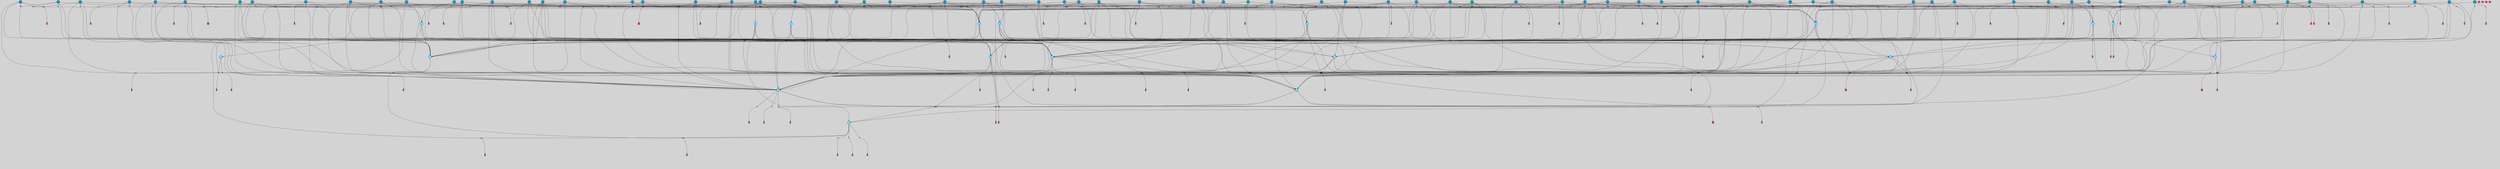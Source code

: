 // File exported with GEGELATI v1.3.1
// On the 2024-04-08 16:58:38
// With the File::TPGGraphDotExporter
digraph{
	graph[pad = "0.212, 0.055" bgcolor = lightgray]
	node[shape=circle style = filled label = ""]
		T3 [fillcolor="#66ddff"]
		T7 [fillcolor="#66ddff"]
		T9 [fillcolor="#66ddff"]
		T27 [fillcolor="#66ddff"]
		T82 [fillcolor="#66ddff"]
		T111 [fillcolor="#66ddff"]
		T129 [fillcolor="#66ddff"]
		T194 [fillcolor="#66ddff"]
		T319 [fillcolor="#66ddff"]
		T350 [fillcolor="#66ddff"]
		T413 [fillcolor="#66ddff"]
		T459 [fillcolor="#66ddff"]
		T557 [fillcolor="#66ddff"]
		T592 [fillcolor="#66ddff"]
		T613 [fillcolor="#66ddff"]
		T695 [fillcolor="#66ddff"]
		T767 [fillcolor="#66ddff"]
		T853 [fillcolor="#1199bb"]
		T858 [fillcolor="#1199bb"]
		T879 [fillcolor="#1199bb"]
		T890 [fillcolor="#1199bb"]
		T905 [fillcolor="#1199bb"]
		T926 [fillcolor="#1199bb"]
		T930 [fillcolor="#1199bb"]
		T934 [fillcolor="#1199bb"]
		T935 [fillcolor="#1199bb"]
		T946 [fillcolor="#1199bb"]
		T954 [fillcolor="#1199bb"]
		T957 [fillcolor="#66ddff"]
		T970 [fillcolor="#1199bb"]
		T977 [fillcolor="#1199bb"]
		T981 [fillcolor="#1199bb"]
		T982 [fillcolor="#1199bb"]
		T986 [fillcolor="#1199bb"]
		T989 [fillcolor="#1199bb"]
		T991 [fillcolor="#1199bb"]
		T992 [fillcolor="#1199bb"]
		T993 [fillcolor="#1199bb"]
		T995 [fillcolor="#1199bb"]
		T1000 [fillcolor="#1199bb"]
		T1002 [fillcolor="#1199bb"]
		T1005 [fillcolor="#1199bb"]
		T1006 [fillcolor="#1199bb"]
		T1007 [fillcolor="#1199bb"]
		T1008 [fillcolor="#1199bb"]
		T802 [fillcolor="#66ddff"]
		T1010 [fillcolor="#1199bb"]
		T1012 [fillcolor="#1199bb"]
		T1015 [fillcolor="#1199bb"]
		T1017 [fillcolor="#1199bb"]
		T1018 [fillcolor="#1199bb"]
		T1019 [fillcolor="#1199bb"]
		T1022 [fillcolor="#1199bb"]
		T1025 [fillcolor="#1199bb"]
		T893 [fillcolor="#1199bb"]
		T1027 [fillcolor="#1199bb"]
		T1028 [fillcolor="#1199bb"]
		T1029 [fillcolor="#1199bb"]
		T1030 [fillcolor="#1199bb"]
		T1031 [fillcolor="#1199bb"]
		T1032 [fillcolor="#1199bb"]
		T1033 [fillcolor="#1199bb"]
		T1037 [fillcolor="#1199bb"]
		T1038 [fillcolor="#1199bb"]
		T1039 [fillcolor="#1199bb"]
		T1040 [fillcolor="#1199bb"]
		T1041 [fillcolor="#1199bb"]
		T1042 [fillcolor="#1199bb"]
		T1044 [fillcolor="#1199bb"]
		T1045 [fillcolor="#1199bb"]
		T1046 [fillcolor="#1199bb"]
		T1047 [fillcolor="#1199bb"]
		T1048 [fillcolor="#1199bb"]
		T476 [fillcolor="#1199bb"]
		T1049 [fillcolor="#1199bb"]
		T1050 [fillcolor="#1199bb"]
		T1051 [fillcolor="#1199bb"]
		T1052 [fillcolor="#1199bb"]
		T1054 [fillcolor="#1199bb"]
		T1055 [fillcolor="#1199bb"]
		T1056 [fillcolor="#1199bb"]
		T1057 [fillcolor="#1199bb"]
		T1058 [fillcolor="#1199bb"]
		T1059 [fillcolor="#1199bb"]
		T1060 [fillcolor="#1199bb"]
		T978 [fillcolor="#1199bb"]
		T1061 [fillcolor="#1199bb"]
		T1062 [fillcolor="#1199bb"]
		T1063 [fillcolor="#1199bb"]
		T1064 [fillcolor="#1199bb"]
		T1065 [fillcolor="#1199bb"]
		T1066 [fillcolor="#1199bb"]
		T1067 [fillcolor="#1199bb"]
		T1068 [fillcolor="#1199bb"]
		T1069 [fillcolor="#1199bb"]
		P12470 [fillcolor="#cccccc" shape=point] //6|
		I12470 [shape=box style=invis label="6|1&2|6#1|7&#92;n10|7&2|0#1|5&#92;n9|4&0|1#2|2&#92;n8|6&0|0#1|0&#92;n"]
		P12470 -> I12470[style=invis]
		A7320 [fillcolor="#ff3366" shape=box margin=0.03 width=0 height=0 label="3"]
		T3 -> P12470 -> A7320
		P12471 [fillcolor="#cccccc" shape=point] //3|
		I12471 [shape=box style=invis label="7|6&2|4#0|2&#92;n10|3&2|7#1|4&#92;n11|6&0|4#0|1&#92;n7|1&0|0#2|6&#92;n7|6&0|3#2|6&#92;n4|0&2|6#0|1&#92;n4|4&2|5#0|2&#92;n4|6&0|4#2|7&#92;n10|0&2|3#1|5&#92;n2|6&0|5#0|2&#92;n1|0&2|3#0|7&#92;n1|6&2|0#0|5&#92;n6|2&0|1#0|7&#92;n9|2&0|3#2|7&#92;n5|3&0|6#0|6&#92;n1|7&2|5#2|3&#92;n8|1&2|7#0|6&#92;n1|0&2|5#2|1&#92;n7|1&2|2#2|5&#92;n7|4&2|6#0|3&#92;n"]
		P12471 -> I12471[style=invis]
		A7321 [fillcolor="#ff3366" shape=box margin=0.03 width=0 height=0 label="4"]
		T3 -> P12471 -> A7321
		P12472 [fillcolor="#cccccc" shape=point] //-3|
		I12472 [shape=box style=invis label="1|6&2|7#0|7&#92;n10|2&0|7#1|3&#92;n9|6&2|7#2|2&#92;n5|3&0|7#0|7&#92;n1|6&2|3#0|0&#92;n2|3&2|3#2|2&#92;n5|1&2|6#0|6&#92;n"]
		P12472 -> I12472[style=invis]
		A7322 [fillcolor="#ff3366" shape=box margin=0.03 width=0 height=0 label="7"]
		T7 -> P12472 -> A7322
		P12473 [fillcolor="#cccccc" shape=point] //5|
		I12473 [shape=box style=invis label="0|5&2|3#0|1&#92;n0|6&2|1#2|4&#92;n6|2&2|6#0|7&#92;n7|4&0|3#0|1&#92;n5|4&0|7#1|6&#92;n9|1&0|5#2|2&#92;n6|3&2|3#1|7&#92;n11|7&2|4#1|6&#92;n2|5&0|1#0|0&#92;n4|7&0|0#0|2&#92;n6|2&0|6#0|0&#92;n2|1&2|6#2|4&#92;n10|0&2|0#1|0&#92;n6|6&2|4#0|6&#92;n"]
		P12473 -> I12473[style=invis]
		A7323 [fillcolor="#ff3366" shape=box margin=0.03 width=0 height=0 label="8"]
		T7 -> P12473 -> A7323
		P12474 [fillcolor="#cccccc" shape=point] //-6|
		I12474 [shape=box style=invis label="11|1&0|7#2|0&#92;n10|4&0|1#1|0&#92;n4|3&2|4#2|1&#92;n0|5&2|0#0|0&#92;n6|1&0|0#0|3&#92;n8|2&2|0#0|4&#92;n11|4&2|0#1|6&#92;n7|0&2|6#2|3&#92;n5|3&2|6#2|0&#92;n2|0&2|0#0|4&#92;n"]
		P12474 -> I12474[style=invis]
		A7324 [fillcolor="#ff3366" shape=box margin=0.03 width=0 height=0 label="9"]
		T9 -> P12474 -> A7324
		P12475 [fillcolor="#cccccc" shape=point] //2|
		I12475 [shape=box style=invis label="6|3&2|7#1|4&#92;n8|6&0|0#2|5&#92;n2|1&0|2#0|3&#92;n8|7&0|6#0|4&#92;n2|1&2|0#0|1&#92;n0|0&2|2#2|3&#92;n6|6&0|7#2|1&#92;n6|1&0|7#2|6&#92;n5|4&2|7#0|4&#92;n0|3&0|4#2|0&#92;n11|0&2|0#2|5&#92;n4|5&2|5#2|4&#92;n5|7&0|6#0|4&#92;n9|7&2|5#0|3&#92;n5|4&2|1#0|3&#92;n5|3&0|1#1|7&#92;n0|4&0|3#2|5&#92;n"]
		P12475 -> I12475[style=invis]
		A7325 [fillcolor="#ff3366" shape=box margin=0.03 width=0 height=0 label="10"]
		T9 -> P12475 -> A7325
		P12476 [fillcolor="#cccccc" shape=point] //2|
		I12476 [shape=box style=invis label="9|1&2|3#0|1&#92;n5|2&2|0#2|4&#92;n3|6&2|5#2|7&#92;n7|0&2|5#0|4&#92;n1|2&0|3#0|5&#92;n7|3&2|7#0|0&#92;n"]
		P12476 -> I12476[style=invis]
		A7326 [fillcolor="#ff3366" shape=box margin=0.03 width=0 height=0 label="2"]
		T27 -> P12476 -> A7326
		P12477 [fillcolor="#cccccc" shape=point] //-6|
		I12477 [shape=box style=invis label="7|5&0|4#0|4&#92;n11|0&2|5#2|1&#92;n"]
		P12477 -> I12477[style=invis]
		A7327 [fillcolor="#ff3366" shape=box margin=0.03 width=0 height=0 label="3"]
		T27 -> P12477 -> A7327
		T27 -> P12471
		P12478 [fillcolor="#cccccc" shape=point] //0|
		I12478 [shape=box style=invis label="2|5&0|1#0|6&#92;n6|1&2|2#2|7&#92;n8|0&0|3#1|4&#92;n4|3&2|5#2|4&#92;n8|1&2|4#0|0&#92;n6|6&0|1#2|6&#92;n11|7&2|4#2|5&#92;n6|2&2|4#0|2&#92;n8|5&2|4#2|4&#92;n2|1&2|1#2|2&#92;n2|7&2|5#2|6&#92;n9|7&0|5#0|4&#92;n1|2&0|5#2|6&#92;n4|2&2|3#2|7&#92;n3|3&2|1#0|2&#92;n"]
		P12478 -> I12478[style=invis]
		A7328 [fillcolor="#ff3366" shape=box margin=0.03 width=0 height=0 label="5"]
		T27 -> P12478 -> A7328
		P12479 [fillcolor="#cccccc" shape=point] //0|
		I12479 [shape=box style=invis label="4|0&0|3#2|7&#92;n10|2&0|3#1|7&#92;n3|5&0|2#0|3&#92;n4|5&0|0#2|1&#92;n10|7&2|0#1|2&#92;n5|3&2|3#1|6&#92;n9|5&2|0#0|4&#92;n5|4&2|7#0|2&#92;n10|3&2|7#1|4&#92;n7|2&0|1#2|6&#92;n8|6&0|5#0|5&#92;n8|7&2|3#0|5&#92;n2|6&2|4#0|0&#92;n"]
		P12479 -> I12479[style=invis]
		A7329 [fillcolor="#ff3366" shape=box margin=0.03 width=0 height=0 label="5"]
		T27 -> P12479 -> A7329
		P12480 [fillcolor="#cccccc" shape=point] //6|
		I12480 [shape=box style=invis label="7|0&2|5#1|2&#92;n10|6&2|1#1|3&#92;n7|5&0|2#0|7&#92;n10|7&0|1#1|5&#92;n4|6&2|5#0|5&#92;n4|4&0|7#2|7&#92;n"]
		P12480 -> I12480[style=invis]
		A7330 [fillcolor="#ff3366" shape=box margin=0.03 width=0 height=0 label="7"]
		T82 -> P12480 -> A7330
		P12481 [fillcolor="#cccccc" shape=point] //6|
		I12481 [shape=box style=invis label="0|5&2|3#0|1&#92;n0|6&2|1#2|4&#92;n9|1&0|5#2|2&#92;n7|4&0|3#0|1&#92;n5|4&0|7#1|6&#92;n2|5&0|1#0|0&#92;n6|3&2|3#1|7&#92;n11|7&2|4#1|6&#92;n6|2&2|6#0|1&#92;n4|7&0|0#0|2&#92;n6|2&0|6#0|0&#92;n9|1&2|6#2|4&#92;n10|0&2|0#1|0&#92;n6|6&2|4#0|6&#92;n"]
		P12481 -> I12481[style=invis]
		A7331 [fillcolor="#ff3366" shape=box margin=0.03 width=0 height=0 label="8"]
		T82 -> P12481 -> A7331
		T82 -> P12474
		P12482 [fillcolor="#cccccc" shape=point] //-5|
		I12482 [shape=box style=invis label="0|0&2|3#0|2&#92;n10|5&0|6#1|3&#92;n7|3&0|6#2|3&#92;n3|4&0|6#0|6&#92;n10|5&0|2#1|1&#92;n5|0&0|1#0|3&#92;n6|6&2|5#1|5&#92;n7|4&0|2#1|7&#92;n5|7&0|1#2|5&#92;n1|5&0|0#0|3&#92;n7|5&2|1#2|6&#92;n9|0&0|2#0|0&#92;n4|0&2|4#0|0&#92;n4|6&0|0#2|3&#92;n3|1&0|6#2|5&#92;n7|7&2|1#2|3&#92;n9|4&2|2#0|6&#92;n"]
		P12482 -> I12482[style=invis]
		T111 -> P12482 -> T9
		P12483 [fillcolor="#cccccc" shape=point] //7|
		I12483 [shape=box style=invis label="7|4&2|1#2|0&#92;n4|1&2|4#2|3&#92;n5|0&2|0#2|2&#92;n6|1&2|4#2|6&#92;n"]
		P12483 -> I12483[style=invis]
		A7332 [fillcolor="#ff3366" shape=box margin=0.03 width=0 height=0 label="9"]
		T111 -> P12483 -> A7332
		P12484 [fillcolor="#cccccc" shape=point] //2|
		I12484 [shape=box style=invis label="3|0&2|0#0|1&#92;n11|2&0|7#1|6&#92;n8|7&2|4#0|5&#92;n5|3&0|2#2|6&#92;n4|4&2|4#2|6&#92;n3|0&0|7#0|1&#92;n2|7&2|2#2|5&#92;n9|3&2|6#2|7&#92;n7|7&0|0#0|4&#92;n6|1&2|4#1|3&#92;n5|4&2|0#1|6&#92;n1|3&0|7#0|4&#92;n"]
		P12484 -> I12484[style=invis]
		A7333 [fillcolor="#ff3366" shape=box margin=0.03 width=0 height=0 label="7"]
		T111 -> P12484 -> A7333
		T111 -> P12474
		P12485 [fillcolor="#cccccc" shape=point] //8|
		I12485 [shape=box style=invis label="9|0&0|1#2|0&#92;n10|1&2|5#1|4&#92;n8|2&2|6#0|4&#92;n2|4&2|5#2|3&#92;n4|2&2|2#0|2&#92;n7|5&0|2#0|0&#92;n8|2&2|1#1|3&#92;n8|7&0|7#2|1&#92;n1|1&0|0#0|7&#92;n5|6&2|5#1|0&#92;n6|6&2|5#0|0&#92;n11|4&0|3#2|6&#92;n4|2&2|4#0|7&#92;n5|6&0|1#2|0&#92;n11|3&0|2#0|7&#92;n"]
		P12485 -> I12485[style=invis]
		A7334 [fillcolor="#ff3366" shape=box margin=0.03 width=0 height=0 label="6"]
		T129 -> P12485 -> A7334
		P12486 [fillcolor="#cccccc" shape=point] //5|
		I12486 [shape=box style=invis label="3|0&2|0#0|1&#92;n3|0&0|7#0|1&#92;n5|3&0|2#2|6&#92;n4|4&2|4#2|6&#92;n11|2&0|7#1|6&#92;n2|7&2|2#2|5&#92;n9|3&2|6#2|7&#92;n7|7&0|0#0|4&#92;n6|1&2|4#2|3&#92;n5|4&2|0#1|6&#92;n1|3&0|7#0|4&#92;n"]
		P12486 -> I12486[style=invis]
		A7335 [fillcolor="#ff3366" shape=box margin=0.03 width=0 height=0 label="7"]
		T129 -> P12486 -> A7335
		P12487 [fillcolor="#cccccc" shape=point] //10|
		I12487 [shape=box style=invis label="4|5&2|7#2|1&#92;n1|7&2|3#0|6&#92;n3|5&2|2#0|3&#92;n10|3&0|7#1|4&#92;n7|1&0|4#2|6&#92;n10|2&0|3#1|7&#92;n9|5&2|0#0|4&#92;n4|0&0|3#2|7&#92;n11|4&2|6#1|2&#92;n5|4&2|7#0|2&#92;n2|6&2|4#0|0&#92;n6|5&0|7#2|1&#92;n5|3&2|3#1|6&#92;n10|7&2|0#1|2&#92;n"]
		P12487 -> I12487[style=invis]
		A7336 [fillcolor="#ff3366" shape=box margin=0.03 width=0 height=0 label="5"]
		T129 -> P12487 -> A7336
		P12488 [fillcolor="#cccccc" shape=point] //5|
		I12488 [shape=box style=invis label="9|4&2|3#1|3&#92;n0|4&2|4#0|5&#92;n6|1&2|6#2|5&#92;n4|0&0|5#2|0&#92;n"]
		P12488 -> I12488[style=invis]
		A7337 [fillcolor="#ff3366" shape=box margin=0.03 width=0 height=0 label="7"]
		T129 -> P12488 -> A7337
		P12489 [fillcolor="#cccccc" shape=point] //6|
		I12489 [shape=box style=invis label="9|4&2|7#0|6&#92;n8|4&0|1#1|0&#92;n1|3&0|0#2|1&#92;n2|4&0|6#2|2&#92;n5|1&2|5#0|7&#92;n3|0&0|3#2|6&#92;n2|2&2|6#0|2&#92;n8|4&0|4#2|2&#92;n5|1&2|4#0|3&#92;n9|4&0|6#0|6&#92;n5|0&2|2#1|5&#92;n11|7&0|0#1|1&#92;n0|4&0|3#0|3&#92;n7|7&2|4#2|5&#92;n1|5&0|1#2|1&#92;n"]
		P12489 -> I12489[style=invis]
		A7338 [fillcolor="#ff3366" shape=box margin=0.03 width=0 height=0 label="1"]
		T129 -> P12489 -> A7338
		P12490 [fillcolor="#cccccc" shape=point] //5|
		I12490 [shape=box style=invis label="3|0&2|0#2|1&#92;n3|0&0|7#0|1&#92;n5|3&0|2#2|6&#92;n4|4&2|4#2|6&#92;n5|4&2|0#1|6&#92;n2|7&2|2#2|5&#92;n1|3&0|7#0|4&#92;n11|6&2|2#0|7&#92;n7|7&0|0#0|4&#92;n6|1&2|4#2|3&#92;n11|0&0|7#1|6&#92;n9|3&2|6#2|7&#92;n"]
		P12490 -> I12490[style=invis]
		A7339 [fillcolor="#ff3366" shape=box margin=0.03 width=0 height=0 label="7"]
		T194 -> P12490 -> A7339
		P12491 [fillcolor="#cccccc" shape=point] //4|
		I12491 [shape=box style=invis label="7|1&0|6#0|1&#92;n6|7&2|7#1|7&#92;n10|1&2|1#1|1&#92;n9|6&2|2#1|4&#92;n4|7&0|4#2|2&#92;n9|6&0|5#1|1&#92;n10|0&2|6#1|6&#92;n5|1&0|1#2|3&#92;n10|1&0|5#1|0&#92;n3|4&2|3#0|0&#92;n8|2&0|5#2|4&#92;n1|6&2|0#0|0&#92;n2|3&0|1#2|6&#92;n5|2&2|2#1|6&#92;n2|2&0|1#2|1&#92;n3|1&2|7#0|3&#92;n6|7&2|3#0|4&#92;n"]
		P12491 -> I12491[style=invis]
		A7340 [fillcolor="#ff3366" shape=box margin=0.03 width=0 height=0 label="10"]
		T194 -> P12491 -> A7340
		P12492 [fillcolor="#cccccc" shape=point] //-4|
		I12492 [shape=box style=invis label="0|4&0|0#2|7&#92;n8|5&2|4#2|4&#92;n4|3&2|5#2|4&#92;n11|7&2|2#2|5&#92;n6|5&2|2#2|7&#92;n3|2&0|7#0|7&#92;n3|3&2|1#0|3&#92;n2|6&0|3#2|5&#92;n0|1&2|6#2|2&#92;n8|2&0|0#1|6&#92;n0|7&0|5#0|4&#92;n9|5&0|3#2|7&#92;n2|7&2|5#2|6&#92;n9|0&2|0#0|1&#92;n1|2&2|4#0|2&#92;n"]
		P12492 -> I12492[style=invis]
		T194 -> P12492 -> T27
		P12493 [fillcolor="#cccccc" shape=point] //7|
		I12493 [shape=box style=invis label="7|4&2|7#0|4&#92;n4|6&0|1#2|5&#92;n2|1&2|3#0|0&#92;n4|3&2|0#0|1&#92;n0|0&2|7#2|7&#92;n7|7&0|5#2|3&#92;n5|0&2|1#2|2&#92;n10|0&0|4#1|2&#92;n4|4&0|7#0|0&#92;n6|7&0|2#0|1&#92;n1|4&2|5#0|4&#92;n"]
		P12493 -> I12493[style=invis]
		A7341 [fillcolor="#ff3366" shape=box margin=0.03 width=0 height=0 label="0"]
		T194 -> P12493 -> A7341
		P12494 [fillcolor="#cccccc" shape=point] //9|
		I12494 [shape=box style=invis label="11|0&2|0#1|1&#92;n3|6&0|6#0|0&#92;n1|4&0|0#2|4&#92;n7|5&2|2#1|3&#92;n11|7&2|6#1|7&#92;n5|2&0|6#1|5&#92;n9|5&0|6#0|3&#92;n2|2&2|7#0|5&#92;n9|3&2|2#2|0&#92;n11|0&2|7#0|1&#92;n1|1&2|0#0|1&#92;n6|6&0|6#1|2&#92;n9|7&0|1#0|3&#92;n2|0&2|4#2|5&#92;n2|4&2|2#0|0&#92;n6|1&2|1#1|7&#92;n10|7&2|5#1|6&#92;n11|5&2|7#2|4&#92;n"]
		P12494 -> I12494[style=invis]
		A7342 [fillcolor="#ff3366" shape=box margin=0.03 width=0 height=0 label="1"]
		T319 -> P12494 -> A7342
		T319 -> P12488
		P12495 [fillcolor="#cccccc" shape=point] //9|
		I12495 [shape=box style=invis label="9|6&2|0#1|3&#92;n7|1&0|3#0|4&#92;n9|6&2|0#0|1&#92;n1|5&0|0#0|5&#92;n8|6&2|4#0|0&#92;n7|4&2|4#0|7&#92;n6|0&2|4#2|0&#92;n7|7&2|4#2|2&#92;n"]
		P12495 -> I12495[style=invis]
		A7343 [fillcolor="#ff3366" shape=box margin=0.03 width=0 height=0 label="5"]
		T319 -> P12495 -> A7343
		T319 -> P12492
		P12496 [fillcolor="#cccccc" shape=point] //-4|
		I12496 [shape=box style=invis label="11|3&0|7#1|7&#92;n11|7&0|7#2|7&#92;n5|3&0|3#2|0&#92;n0|1&2|2#0|4&#92;n0|0&0|4#2|5&#92;n6|3&2|1#2|3&#92;n11|7&0|0#0|4&#92;n0|0&0|0#0|2&#92;n1|1&0|4#0|3&#92;n6|5&2|7#1|2&#92;n6|6&0|3#2|7&#92;n6|2&0|4#0|0&#92;n5|5&2|6#0|5&#92;n"]
		P12496 -> I12496[style=invis]
		A7344 [fillcolor="#ff3366" shape=box margin=0.03 width=0 height=0 label="8"]
		T319 -> P12496 -> A7344
		T350 -> P12492
		T350 -> P12493
		P12497 [fillcolor="#cccccc" shape=point] //3|
		I12497 [shape=box style=invis label="5|4&2|7#0|1&#92;n0|6&0|6#2|2&#92;n9|5&2|2#2|0&#92;n3|6&2|7#0|2&#92;n3|5&0|0#0|6&#92;n2|6&0|6#2|2&#92;n2|6&2|2#0|0&#92;n5|1&0|4#0|5&#92;n2|6&0|5#2|5&#92;n1|0&0|7#2|2&#92;n4|7&0|6#2|4&#92;n7|3&0|6#2|5&#92;n1|1&0|1#0|3&#92;n"]
		P12497 -> I12497[style=invis]
		A7345 [fillcolor="#ff3366" shape=box margin=0.03 width=0 height=0 label="1"]
		T350 -> P12497 -> A7345
		P12498 [fillcolor="#cccccc" shape=point] //-2|
		I12498 [shape=box style=invis label="2|0&2|3#2|5&#92;n10|3&2|7#1|4&#92;n8|1&2|7#0|6&#92;n7|6&0|3#2|6&#92;n4|0&2|6#0|1&#92;n4|4&2|5#0|2&#92;n4|6&0|2#2|7&#92;n7|6&2|4#0|2&#92;n11|7&2|7#0|3&#92;n6|6&0|3#0|6&#92;n1|6&2|0#0|5&#92;n11|6&0|4#0|1&#92;n2|6&0|5#0|2&#92;n6|2&0|1#0|7&#92;n9|2&0|3#2|7&#92;n5|3&0|6#0|6&#92;n7|1&2|2#2|5&#92;n1|0&2|3#0|7&#92;n1|0&2|5#0|1&#92;n3|4&2|6#0|3&#92;n"]
		P12498 -> I12498[style=invis]
		A7346 [fillcolor="#ff3366" shape=box margin=0.03 width=0 height=0 label="4"]
		T350 -> P12498 -> A7346
		T350 -> P12493
		P12499 [fillcolor="#cccccc" shape=point] //-4|
		I12499 [shape=box style=invis label="1|5&2|1#2|4&#92;n3|0&2|3#2|6&#92;n0|3&0|0#0|1&#92;n8|6&2|5#1|5&#92;n9|7&2|5#2|0&#92;n4|1&0|7#2|2&#92;n4|2&0|3#0|0&#92;n"]
		P12499 -> I12499[style=invis]
		A7347 [fillcolor="#ff3366" shape=box margin=0.03 width=0 height=0 label="2"]
		T413 -> P12499 -> A7347
		T413 -> P12481
		P12500 [fillcolor="#cccccc" shape=point] //-4|
		I12500 [shape=box style=invis label="7|5&2|2#0|7&#92;n9|6&2|3#0|3&#92;n10|6&2|1#1|0&#92;n8|0&0|5#1|3&#92;n7|5&0|5#1|5&#92;n5|1&2|5#2|1&#92;n"]
		P12500 -> I12500[style=invis]
		A7348 [fillcolor="#ff3366" shape=box margin=0.03 width=0 height=0 label="7"]
		T413 -> P12500 -> A7348
		T413 -> P12491
		P12501 [fillcolor="#cccccc" shape=point] //-5|
		I12501 [shape=box style=invis label="7|7&2|4#0|6&#92;n8|5&2|1#0|3&#92;n0|0&0|0#2|7&#92;n2|2&0|5#2|4&#92;n1|0&2|5#0|2&#92;n11|1&2|3#0|5&#92;n2|7&2|0#2|3&#92;n9|4&2|7#1|2&#92;n5|5&0|7#0|5&#92;n"]
		P12501 -> I12501[style=invis]
		T413 -> P12501 -> T319
		T459 -> P12499
		T459 -> P12500
		T459 -> P12491
		T459 -> P12501
		P12502 [fillcolor="#cccccc" shape=point] //8|
		I12502 [shape=box style=invis label="6|5&2|5#0|4&#92;n9|0&0|5#0|7&#92;n2|6&0|4#2|4&#92;n7|1&0|3#0|2&#92;n1|4&2|4#0|3&#92;n3|2&2|2#0|3&#92;n"]
		P12502 -> I12502[style=invis]
		T459 -> P12502 -> T350
		T557 -> P12501
		T557 -> P12470
		T557 -> P12491
		P12503 [fillcolor="#cccccc" shape=point] //4|
		I12503 [shape=box style=invis label="7|1&0|6#0|1&#92;n5|2&2|5#1|6&#92;n10|1&2|1#1|1&#92;n9|6&2|2#1|4&#92;n4|7&0|4#2|2&#92;n9|6&0|4#1|1&#92;n10|0&2|6#1|6&#92;n5|1&0|1#2|3&#92;n1|6&2|0#0|1&#92;n8|2&0|5#2|4&#92;n3|4&2|3#0|0&#92;n10|1&0|5#1|0&#92;n2|2&0|1#2|1&#92;n3|1&2|7#0|3&#92;n"]
		P12503 -> I12503[style=invis]
		A7349 [fillcolor="#ff3366" shape=box margin=0.03 width=0 height=0 label="10"]
		T557 -> P12503 -> A7349
		P12504 [fillcolor="#cccccc" shape=point] //1|
		I12504 [shape=box style=invis label="10|5&2|0#1|7&#92;n9|2&2|7#2|2&#92;n9|0&2|5#2|1&#92;n"]
		P12504 -> I12504[style=invis]
		A7350 [fillcolor="#ff3366" shape=box margin=0.03 width=0 height=0 label="3"]
		T557 -> P12504 -> A7350
		T592 -> P12501
		T592 -> P12491
		T592 -> P12503
		T592 -> P12504
		P12505 [fillcolor="#cccccc" shape=point] //-6|
		I12505 [shape=box style=invis label="0|3&2|3#2|0&#92;n3|7&2|2#2|6&#92;n11|5&2|6#0|2&#92;n5|5&2|6#2|0&#92;n3|0&0|6#0|3&#92;n4|7&0|7#2|7&#92;n7|2&2|5#1|5&#92;n9|4&2|3#1|5&#92;n2|5&2|7#2|4&#92;n1|2&0|5#0|1&#92;n5|4&2|4#1|3&#92;n7|0&0|7#1|1&#92;n9|3&0|6#1|4&#92;n"]
		P12505 -> I12505[style=invis]
		A7351 [fillcolor="#ff3366" shape=box margin=0.03 width=0 height=0 label="5"]
		T592 -> P12505 -> A7351
		P12506 [fillcolor="#cccccc" shape=point] //4|
		I12506 [shape=box style=invis label="0|5&2|3#0|1&#92;n0|6&2|1#0|4&#92;n6|6&2|4#0|6&#92;n4|4&0|6#0|3&#92;n10|0&2|0#1|5&#92;n2|5&0|1#0|0&#92;n7|4&0|3#0|1&#92;n11|7&2|4#1|6&#92;n1|1&0|5#2|2&#92;n6|2&2|6#0|1&#92;n1|2&0|6#0|0&#92;n9|3&2|0#0|0&#92;n9|2&2|6#2|4&#92;n7|4&0|0#2|1&#92;n6|3&2|3#1|7&#92;n0|0&2|4#2|5&#92;n"]
		P12506 -> I12506[style=invis]
		A7352 [fillcolor="#ff3366" shape=box margin=0.03 width=0 height=0 label="8"]
		T613 -> P12506 -> A7352
		T613 -> P12500
		P12507 [fillcolor="#cccccc" shape=point] //2|
		I12507 [shape=box style=invis label="7|7&2|4#0|6&#92;n8|5&2|1#0|3&#92;n9|7&2|2#2|2&#92;n0|0&0|0#2|7&#92;n1|0&2|5#0|2&#92;n2|2&0|5#2|4&#92;n11|1&2|3#0|5&#92;n2|7&2|1#2|3&#92;n9|4&2|7#1|2&#92;n5|0&0|7#0|5&#92;n"]
		P12507 -> I12507[style=invis]
		T613 -> P12507 -> T319
		T613 -> P12487
		P12508 [fillcolor="#cccccc" shape=point] //8|
		I12508 [shape=box style=invis label="11|4&2|0#1|6&#92;n4|3&0|6#0|5&#92;n3|0&2|6#0|3&#92;n9|3&2|5#0|5&#92;n2|6&0|6#2|1&#92;n9|7&0|5#1|4&#92;n"]
		P12508 -> I12508[style=invis]
		T613 -> P12508 -> T194
		P12509 [fillcolor="#cccccc" shape=point] //-5|
		I12509 [shape=box style=invis label="0|5&2|3#0|1&#92;n0|6&2|1#2|4&#92;n6|2&2|6#0|7&#92;n9|0&2|7#1|1&#92;n7|4&0|3#0|1&#92;n3|5&2|7#0|6&#92;n11|7&2|3#1|6&#92;n2|1&2|6#2|4&#92;n5|0&0|7#1|6&#92;n2|5&0|1#0|0&#92;n4|7&0|0#0|2&#92;n6|2&0|6#0|0&#92;n9|1&2|5#2|2&#92;n10|0&0|0#1|0&#92;n2|7&2|6#0|3&#92;n6|6&2|4#0|6&#92;n"]
		P12509 -> I12509[style=invis]
		T695 -> P12509 -> T129
		P12510 [fillcolor="#cccccc" shape=point] //-5|
		I12510 [shape=box style=invis label="11|4&2|0#1|6&#92;n2|6&0|6#2|1&#92;n9|1&2|5#0|5&#92;n3|0&2|6#0|3&#92;n9|7&0|5#1|4&#92;n"]
		P12510 -> I12510[style=invis]
		T695 -> P12510 -> T194
		P12511 [fillcolor="#cccccc" shape=point] //4|
		I12511 [shape=box style=invis label="0|5&2|3#0|1&#92;n0|6&2|1#2|4&#92;n6|2&2|6#0|7&#92;n9|1&2|5#2|2&#92;n7|4&0|3#0|1&#92;n11|7&2|4#1|6&#92;n9|0&2|7#1|1&#92;n5|4&0|7#1|6&#92;n2|5&0|1#0|0&#92;n4|7&0|0#0|2&#92;n6|2&0|6#0|0&#92;n2|1&2|6#2|4&#92;n10|0&0|0#1|0&#92;n2|7&2|6#0|3&#92;n6|6&2|4#0|6&#92;n"]
		P12511 -> I12511[style=invis]
		T695 -> P12511 -> T129
		P12512 [fillcolor="#cccccc" shape=point] //9|
		I12512 [shape=box style=invis label="8|0&0|5#0|1&#92;n0|6&2|0#0|7&#92;n5|7&0|1#1|4&#92;n5|1&0|6#2|7&#92;n11|3&0|7#1|6&#92;n10|2&2|5#1|6&#92;n10|0&0|3#1|4&#92;n0|0&2|5#0|7&#92;n0|0&2|5#0|1&#92;n0|4&2|2#2|3&#92;n11|7&2|5#0|5&#92;n"]
		P12512 -> I12512[style=invis]
		T695 -> P12512 -> T7
		P12513 [fillcolor="#cccccc" shape=point] //6|
		I12513 [shape=box style=invis label="0|5&0|3#0|2&#92;n5|7&0|4#0|1&#92;n10|0&2|2#1|2&#92;n8|7&2|0#1|7&#92;n10|6&2|2#1|5&#92;n"]
		P12513 -> I12513[style=invis]
		A7353 [fillcolor="#ff3366" shape=box margin=0.03 width=0 height=0 label="2"]
		T767 -> P12513 -> A7353
		T767 -> P12508
		P12514 [fillcolor="#cccccc" shape=point] //-1|
		I12514 [shape=box style=invis label="2|1&2|6#2|4&#92;n2|3&2|4#2|7&#92;n0|4&2|5#0|1&#92;n5|7&2|1#2|3&#92;n0|6&2|1#2|4&#92;n7|4&0|3#0|1&#92;n10|0&0|0#1|0&#92;n9|1&0|5#2|2&#92;n5|4&0|7#1|6&#92;n2|5&0|1#0|0&#92;n4|7&0|0#0|4&#92;n6|2&0|6#0|0&#92;n9|0&2|7#1|1&#92;n11|7&2|4#1|1&#92;n"]
		P12514 -> I12514[style=invis]
		T767 -> P12514 -> T129
		P12515 [fillcolor="#cccccc" shape=point] //6|
		I12515 [shape=box style=invis label="1|4&2|6#0|3&#92;n11|7&0|6#2|3&#92;n5|7&2|3#2|2&#92;n11|1&0|4#2|6&#92;n8|7&0|4#2|1&#92;n9|6&2|4#1|4&#92;n3|2&2|2#0|6&#92;n2|4&0|5#0|7&#92;n10|0&0|1#1|2&#92;n2|7&2|7#2|6&#92;n4|3&0|6#0|3&#92;n5|0&0|5#1|5&#92;n10|6&2|0#1|4&#92;n8|4&2|1#2|5&#92;n1|4&2|7#2|0&#92;n4|3&0|4#2|4&#92;n4|5&2|7#0|6&#92;n11|5&2|6#2|6&#92;n0|3&0|5#0|1&#92;n"]
		P12515 -> I12515[style=invis]
		T767 -> P12515 -> T129
		T767 -> P12500
		P12516 [fillcolor="#cccccc" shape=point] //4|
		I12516 [shape=box style=invis label="2|6&0|6#2|1&#92;n4|3&0|2#0|5&#92;n3|0&2|6#0|3&#92;n9|3&2|5#0|5&#92;n11|4&2|0#1|6&#92;n9|7&0|5#1|4&#92;n"]
		P12516 -> I12516[style=invis]
		T853 -> P12516 -> T557
		P12517 [fillcolor="#cccccc" shape=point] //-2|
		I12517 [shape=box style=invis label="5|3&2|5#1|5&#92;n11|6&2|7#1|6&#92;n0|7&2|1#0|6&#92;n4|1&2|5#0|0&#92;n2|6&0|6#2|1&#92;n1|0&2|6#0|3&#92;n10|3&2|7#1|2&#92;n"]
		P12517 -> I12517[style=invis]
		T853 -> P12517 -> T194
		T853 -> P12470
		T853 -> P12507
		P12518 [fillcolor="#cccccc" shape=point] //-9|
		I12518 [shape=box style=invis label="1|7&0|2#0|4&#92;n0|3&2|3#2|2&#92;n1|7&2|1#2|6&#92;n4|5&2|1#0|0&#92;n2|5&2|0#0|2&#92;n1|0&2|2#2|5&#92;n8|6&0|0#1|5&#92;n1|3&0|3#2|3&#92;n6|5&2|6#2|7&#92;n10|3&2|5#1|5&#92;n3|7&2|5#2|2&#92;n3|5&2|1#0|3&#92;n6|7&2|2#1|1&#92;n8|1&2|3#0|5&#92;n"]
		P12518 -> I12518[style=invis]
		T853 -> P12518 -> T459
		P12519 [fillcolor="#cccccc" shape=point] //-6|
		I12519 [shape=box style=invis label="9|7&0|5#1|4&#92;n7|6&2|7#2|1&#92;n4|3&0|2#0|1&#92;n3|0&2|6#0|3&#92;n11|4&2|0#1|6&#92;n2|6&0|6#2|1&#92;n"]
		P12519 -> I12519[style=invis]
		T858 -> P12519 -> T557
		T858 -> P12470
		T858 -> P12507
		P12520 [fillcolor="#cccccc" shape=point] //-7|
		I12520 [shape=box style=invis label="6|3&0|1#1|5&#92;n11|1&2|6#1|2&#92;n4|3&0|3#0|0&#92;n1|3&2|4#2|2&#92;n6|4&2|2#0|7&#92;n4|2&2|7#2|5&#92;n1|2&0|3#2|3&#92;n7|3&0|3#2|7&#92;n8|0&2|6#2|7&#92;n4|3&2|7#2|6&#92;n9|6&2|6#2|6&#92;n9|0&0|2#1|3&#92;n"]
		P12520 -> I12520[style=invis]
		A7354 [fillcolor="#ff3366" shape=box margin=0.03 width=0 height=0 label="3"]
		T858 -> P12520 -> A7354
		P12521 [fillcolor="#cccccc" shape=point] //-2|
		I12521 [shape=box style=invis label="4|3&0|6#0|3&#92;n5|7&2|3#2|2&#92;n1|4&2|6#2|3&#92;n5|6&0|7#1|2&#92;n9|2&2|4#1|4&#92;n2|4&0|5#0|7&#92;n10|0&0|6#1|2&#92;n5|7&2|5#1|5&#92;n3|1&0|6#0|2&#92;n2|7&2|7#2|6&#92;n5|4&0|5#1|5&#92;n10|4&2|5#1|7&#92;n10|6&2|0#1|4&#92;n11|5&2|6#2|3&#92;n4|0&0|4#2|4&#92;n8|4&2|1#2|5&#92;n4|5&2|7#0|6&#92;n"]
		P12521 -> I12521[style=invis]
		T879 -> P12521 -> T111
		P12522 [fillcolor="#cccccc" shape=point] //-5|
		I12522 [shape=box style=invis label="9|0&2|4#2|5&#92;n9|6&2|7#2|6&#92;n11|4&2|0#1|6&#92;n10|2&2|2#1|6&#92;n9|7&0|5#1|4&#92;n2|1&0|3#2|1&#92;n1|7&0|6#2|6&#92;n9|3&2|5#2|5&#92;n4|5&0|6#0|7&#92;n3|0&2|6#0|3&#92;n1|6&0|2#0|7&#92;n"]
		P12522 -> I12522[style=invis]
		T879 -> P12522 -> T194
		P12523 [fillcolor="#cccccc" shape=point] //8|
		I12523 [shape=box style=invis label="2|7&2|0#2|3&#92;n2|2&0|5#2|2&#92;n9|0&2|2#0|4&#92;n8|0&2|1#0|3&#92;n8|2&0|2#2|1&#92;n0|0&0|0#2|7&#92;n7|6&2|4#0|6&#92;n11|3&2|0#1|3&#92;n3|4&2|7#0|2&#92;n10|6&0|7#1|3&#92;n"]
		P12523 -> I12523[style=invis]
		T879 -> P12523 -> T319
		P12524 [fillcolor="#cccccc" shape=point] //-6|
		I12524 [shape=box style=invis label="7|5&2|2#0|7&#92;n7|5&0|5#1|5&#92;n10|6&2|1#1|0&#92;n8|0&0|5#1|3&#92;n9|6&2|3#0|3&#92;n5|1&2|5#1|1&#92;n"]
		P12524 -> I12524[style=invis]
		A7355 [fillcolor="#ff3366" shape=box margin=0.03 width=0 height=0 label="7"]
		T879 -> P12524 -> A7355
		P12525 [fillcolor="#cccccc" shape=point] //-8|
		I12525 [shape=box style=invis label="6|0&2|1#2|4&#92;n1|3&2|6#0|2&#92;n0|5&2|1#2|7&#92;n7|7&2|3#0|6&#92;n9|1&2|3#0|0&#92;n0|0&0|6#2|1&#92;n11|2&2|4#2|0&#92;n1|6&0|4#2|4&#92;n5|2&0|2#1|1&#92;n7|4&0|6#2|3&#92;n"]
		P12525 -> I12525[style=invis]
		A7356 [fillcolor="#ff3366" shape=box margin=0.03 width=0 height=0 label="0"]
		T879 -> P12525 -> A7356
		T890 -> P12501
		T890 -> P12503
		T890 -> P12504
		P12526 [fillcolor="#cccccc" shape=point] //-3|
		I12526 [shape=box style=invis label="7|5&2|5#1|5&#92;n3|5&0|7#2|5&#92;n3|7&2|2#2|6&#92;n11|5&2|6#0|2&#92;n3|0&0|6#0|0&#92;n2|5&2|7#2|4&#92;n0|3&2|3#2|0&#92;n9|4&2|3#1|5&#92;n4|7&0|7#2|7&#92;n1|2&0|5#0|1&#92;n5|4&2|4#1|3&#92;n9|3&0|6#1|4&#92;n"]
		P12526 -> I12526[style=invis]
		A7357 [fillcolor="#ff3366" shape=box margin=0.03 width=0 height=0 label="5"]
		T890 -> P12526 -> A7357
		P12527 [fillcolor="#cccccc" shape=point] //-5|
		I12527 [shape=box style=invis label="7|7&2|4#0|6&#92;n8|5&2|1#0|3&#92;n0|0&0|0#2|7&#92;n11|1&2|3#0|5&#92;n1|0&2|5#0|2&#92;n2|2&0|5#2|4&#92;n2|7&2|0#2|3&#92;n9|4&2|7#1|2&#92;n9|0&0|5#1|1&#92;n5|7&0|7#0|5&#92;n"]
		P12527 -> I12527[style=invis]
		T890 -> P12527 -> T319
		T905 -> P12501
		P12528 [fillcolor="#cccccc" shape=point] //2|
		I12528 [shape=box style=invis label="5|2&2|2#1|6&#92;n6|7&2|7#1|7&#92;n10|1&2|1#1|1&#92;n9|6&2|2#1|4&#92;n9|6&0|5#1|1&#92;n10|0&2|6#1|6&#92;n5|1&0|1#2|3&#92;n10|1&0|3#1|0&#92;n3|4&2|3#0|0&#92;n8|2&0|5#2|4&#92;n1|6&2|0#0|0&#92;n2|3&0|1#2|6&#92;n7|1&0|6#0|1&#92;n2|2&0|1#2|1&#92;n3|1&2|7#0|3&#92;n6|7&2|3#0|4&#92;n"]
		P12528 -> I12528[style=invis]
		A7358 [fillcolor="#ff3366" shape=box margin=0.03 width=0 height=0 label="10"]
		T905 -> P12528 -> A7358
		T905 -> P12504
		P12529 [fillcolor="#cccccc" shape=point] //5|
		I12529 [shape=box style=invis label="7|7&2|4#0|6&#92;n2|2&0|7#2|4&#92;n11|1&2|3#0|5&#92;n5|6&2|3#2|6&#92;n1|0&2|5#0|2&#92;n2|7&2|0#2|3&#92;n8|5&2|1#0|3&#92;n9|4&2|7#1|2&#92;n5|5&0|7#0|5&#92;n"]
		P12529 -> I12529[style=invis]
		T905 -> P12529 -> T319
		P12530 [fillcolor="#cccccc" shape=point] //4|
		I12530 [shape=box style=invis label="10|0&2|3#1|5&#92;n7|1&0|0#2|6&#92;n1|0&2|3#0|7&#92;n1|0&2|5#0|1&#92;n1|7&2|3#0|4&#92;n5|3&0|6#0|6&#92;n1|7&2|5#2|0&#92;n7|4&2|4#0|1&#92;n7|6&0|4#2|6&#92;n2|6&0|5#0|2&#92;n1|6&2|0#0|5&#92;n6|2&0|1#0|7&#92;n4|4&2|0#0|2&#92;n4|6&0|4#2|7&#92;n8|1&2|7#0|6&#92;n11|4&2|0#2|3&#92;n4|0&2|6#0|1&#92;n7|1&2|2#2|5&#92;n4|2&2|5#2|2&#92;n"]
		P12530 -> I12530[style=invis]
		T905 -> P12530 -> T459
		P12531 [fillcolor="#cccccc" shape=point] //0|
		I12531 [shape=box style=invis label="11|2&2|7#2|3&#92;n0|0&0|0#2|7&#92;n2|2&0|5#2|4&#92;n11|5&0|5#0|5&#92;n6|7&2|4#2|2&#92;n6|6&2|6#2|1&#92;n6|0&0|1#0|3&#92;n11|1&2|3#0|2&#92;n"]
		P12531 -> I12531[style=invis]
		T926 -> P12531 -> T319
		T926 -> P12528
		T926 -> P12529
		T926 -> P12530
		T926 -> P12472
		T930 -> P12531
		P12532 [fillcolor="#cccccc" shape=point] //2|
		I12532 [shape=box style=invis label="10|0&2|3#1|5&#92;n7|1&0|0#2|6&#92;n1|0&2|3#0|7&#92;n1|0&2|5#0|1&#92;n5|3&0|6#0|6&#92;n4|0&2|6#0|1&#92;n3|3&0|7#0|0&#92;n7|4&2|4#0|1&#92;n7|6&0|4#2|6&#92;n2|6&0|5#0|2&#92;n1|6&2|0#0|5&#92;n6|2&0|1#0|7&#92;n4|4&2|0#0|2&#92;n4|6&0|4#2|7&#92;n8|1&2|7#0|6&#92;n11|4&2|0#2|3&#92;n4|7&2|5#2|0&#92;n7|1&2|2#2|5&#92;n4|2&2|5#2|2&#92;n"]
		P12532 -> I12532[style=invis]
		T930 -> P12532 -> T459
		P12533 [fillcolor="#cccccc" shape=point] //-8|
		I12533 [shape=box style=invis label="3|0&0|7#0|1&#92;n3|4&0|7#0|1&#92;n"]
		P12533 -> I12533[style=invis]
		A7359 [fillcolor="#ff3366" shape=box margin=0.03 width=0 height=0 label="3"]
		T930 -> P12533 -> A7359
		P12534 [fillcolor="#cccccc" shape=point] //-7|
		I12534 [shape=box style=invis label="0|5&2|3#0|1&#92;n0|6&2|1#2|4&#92;n7|4&0|3#0|1&#92;n9|1&2|5#2|2&#92;n6|2&2|6#0|7&#92;n11|7&0|5#1|6&#92;n9|0&2|7#1|1&#92;n5|4&0|7#1|6&#92;n2|5&0|1#0|0&#92;n6|2&0|6#0|0&#92;n4|7&0|0#0|2&#92;n2|1&2|6#2|4&#92;n10|0&0|0#1|0&#92;n2|7&2|6#0|3&#92;n2|4&0|6#0|2&#92;n6|6&2|4#0|6&#92;n"]
		P12534 -> I12534[style=invis]
		T934 -> P12534 -> T129
		P12535 [fillcolor="#cccccc" shape=point] //6|
		I12535 [shape=box style=invis label="10|0&2|3#1|5&#92;n1|0&2|3#0|7&#92;n4|0&2|6#0|1&#92;n5|3&0|6#0|6&#92;n8|1&2|7#1|6&#92;n2|6&0|5#0|2&#92;n7|4&0|4#2|6&#92;n7|6&2|4#0|1&#92;n1|6&2|0#0|5&#92;n6|2&0|1#0|7&#92;n9|2&0|3#2|7&#92;n9|1&2|6#1|0&#92;n4|4&2|0#0|2&#92;n4|6&0|4#2|7&#92;n1|7&2|5#2|0&#92;n11|4&2|0#2|3&#92;n1|0&2|5#0|1&#92;n7|1&2|2#2|5&#92;n4|2&2|5#2|2&#92;n"]
		P12535 -> I12535[style=invis]
		T934 -> P12535 -> T459
		P12536 [fillcolor="#cccccc" shape=point] //3|
		I12536 [shape=box style=invis label="7|6&0|6#1|2&#92;n3|3&2|5#0|2&#92;n11|4&0|0#1|6&#92;n3|0&0|6#0|3&#92;n9|2&2|6#0|7&#92;n6|0&2|3#1|6&#92;n2|5&2|4#2|5&#92;n"]
		P12536 -> I12536[style=invis]
		T934 -> P12536 -> T194
		P12537 [fillcolor="#cccccc" shape=point] //-1|
		I12537 [shape=box style=invis label="0|6&0|3#2|0&#92;n5|0&0|7#2|2&#92;n3|6&2|4#2|1&#92;n9|4&0|3#0|0&#92;n10|2&2|6#1|1&#92;n4|2&0|0#0|0&#92;n1|7&0|1#2|0&#92;n11|7&2|6#1|6&#92;n1|1&2|0#2|2&#92;n10|7&2|2#1|7&#92;n1|2&0|3#0|5&#92;n0|3&0|3#2|5&#92;n8|6&0|5#1|2&#92;n0|6&2|4#2|2&#92;n"]
		P12537 -> I12537[style=invis]
		T935 -> P12537 -> T3
		P12538 [fillcolor="#cccccc" shape=point] //-5|
		I12538 [shape=box style=invis label="7|7&2|4#0|4&#92;n5|5&0|7#0|5&#92;n10|6&0|4#1|3&#92;n2|2&0|7#2|4&#92;n0|0&0|0#2|7&#92;n1|0&2|5#0|2&#92;n11|1&2|3#0|5&#92;n9|4&2|7#1|2&#92;n8|5&2|1#0|3&#92;n"]
		P12538 -> I12538[style=invis]
		T935 -> P12538 -> T319
		P12539 [fillcolor="#cccccc" shape=point] //6|
		I12539 [shape=box style=invis label="5|5&0|3#1|2&#92;n5|3&0|7#2|6&#92;n6|3&2|7#2|2&#92;n2|4&0|3#0|2&#92;n11|3&2|2#2|4&#92;n11|3&0|5#2|1&#92;n3|2&2|4#0|0&#92;n8|0&2|2#2|0&#92;n"]
		P12539 -> I12539[style=invis]
		T935 -> P12539 -> T319
		T935 -> P12510
		P12540 [fillcolor="#cccccc" shape=point] //-8|
		I12540 [shape=box style=invis label="2|6&0|6#2|1&#92;n3|4&0|3#0|7&#92;n3|0&2|6#0|3&#92;n1|3&0|6#0|5&#92;n9|3&2|5#0|5&#92;n9|7&0|5#1|4&#92;n"]
		P12540 -> I12540[style=invis]
		T935 -> P12540 -> T592
		P12541 [fillcolor="#cccccc" shape=point] //3|
		I12541 [shape=box style=invis label="0|5&2|3#0|1&#92;n0|6&2|1#2|4&#92;n3|3&2|2#2|0&#92;n5|2&2|6#0|7&#92;n5|4&0|7#1|6&#92;n7|4&0|3#0|1&#92;n9|0&2|7#1|1&#92;n9|1&2|5#2|2&#92;n2|5&0|1#0|0&#92;n4|7&0|0#0|2&#92;n6|2&0|6#0|0&#92;n2|1&2|1#2|4&#92;n10|0&0|0#1|0&#92;n2|7&2|6#0|3&#92;n6|6&2|4#0|6&#92;n"]
		P12541 -> I12541[style=invis]
		T946 -> P12541 -> T129
		P12542 [fillcolor="#cccccc" shape=point] //4|
		I12542 [shape=box style=invis label="10|0&2|3#1|5&#92;n7|1&0|0#2|6&#92;n1|0&2|3#0|7&#92;n4|0&2|6#0|1&#92;n5|3&0|6#0|6&#92;n1|7&2|5#2|0&#92;n7|6&2|4#0|1&#92;n7|6&0|4#2|6&#92;n2|6&0|5#0|2&#92;n1|6&2|0#0|5&#92;n6|2&0|1#0|7&#92;n9|2&0|3#2|7&#92;n4|4&2|0#0|2&#92;n4|6&0|4#2|7&#92;n8|1&2|7#0|6&#92;n11|4&2|0#2|3&#92;n1|0&2|5#0|1&#92;n7|1&2|2#2|5&#92;n4|2&2|5#2|2&#92;n"]
		P12542 -> I12542[style=invis]
		T946 -> P12542 -> T459
		T946 -> P12540
		T946 -> P12474
		P12543 [fillcolor="#cccccc" shape=point] //1|
		I12543 [shape=box style=invis label="0|5&2|3#0|1&#92;n7|6&0|0#2|1&#92;n0|6&2|1#2|4&#92;n11|1&0|2#1|2&#92;n6|2&0|6#0|0&#92;n2|5&0|1#0|0&#92;n5|4&0|7#1|6&#92;n7|4&0|6#0|1&#92;n6|2&2|6#0|1&#92;n11|7&2|4#1|6&#92;n4|7&0|0#0|2&#92;n9|1&0|5#0|2&#92;n9|1&2|6#2|4&#92;n10|0&2|0#1|0&#92;n6|6&2|4#0|6&#92;n"]
		P12543 -> I12543[style=invis]
		A7360 [fillcolor="#ff3366" shape=box margin=0.03 width=0 height=0 label="8"]
		T946 -> P12543 -> A7360
		T954 -> P12516
		P12544 [fillcolor="#cccccc" shape=point] //2|
		I12544 [shape=box style=invis label="6|3&0|5#1|5&#92;n5|0&2|5#2|4&#92;n0|7&2|1#0|6&#92;n11|5&0|5#2|7&#92;n2|6&0|6#2|1&#92;n4|1&2|5#0|4&#92;n6|7&2|1#0|1&#92;n1|3&2|6#0|3&#92;n"]
		P12544 -> I12544[style=invis]
		T954 -> P12544 -> T194
		P12545 [fillcolor="#cccccc" shape=point] //2|
		I12545 [shape=box style=invis label="6|3&0|0#0|2&#92;n11|5&0|2#2|1&#92;n0|2&0|6#2|0&#92;n1|4&0|3#0|3&#92;n7|7&2|7#2|4&#92;n0|0&2|0#0|2&#92;n1|6&2|0#0|2&#92;n11|7&2|3#1|3&#92;n"]
		P12545 -> I12545[style=invis]
		T954 -> P12545 -> T319
		P12546 [fillcolor="#cccccc" shape=point] //-3|
		I12546 [shape=box style=invis label="9|0&2|5#2|5&#92;n1|7&2|1#2|6&#92;n6|7&2|6#1|1&#92;n1|3&0|3#2|3&#92;n3|4&0|6#0|6&#92;n1|7&0|2#0|2&#92;n3|7&0|6#2|6&#92;n8|6&0|0#1|5&#92;n6|5&2|6#2|7&#92;n3|7&2|1#0|2&#92;n2|5&0|0#0|2&#92;n8|1&2|3#0|5&#92;n"]
		P12546 -> I12546[style=invis]
		T954 -> P12546 -> T459
		T957 -> P12537
		T957 -> P12538
		T957 -> P12539
		T957 -> P12540
		P12547 [fillcolor="#cccccc" shape=point] //4|
		I12547 [shape=box style=invis label="3|7&2|6#0|2&#92;n2|0&0|7#0|1&#92;n"]
		P12547 -> I12547[style=invis]
		T957 -> P12547 -> T194
		T970 -> P12470
		P12548 [fillcolor="#cccccc" shape=point] //-7|
		I12548 [shape=box style=invis label="6|3&0|1#1|5&#92;n11|1&2|6#1|2&#92;n4|3&0|3#0|0&#92;n10|3&2|4#1|2&#92;n6|4&2|2#0|7&#92;n4|2&2|7#2|5&#92;n1|2&0|3#2|3&#92;n7|3&0|3#2|7&#92;n4|3&2|7#2|6&#92;n8|0&2|6#2|7&#92;n9|6&2|6#2|6&#92;n9|0&0|2#1|3&#92;n"]
		P12548 -> I12548[style=invis]
		T970 -> P12548 -> T767
		P12549 [fillcolor="#cccccc" shape=point] //-4|
		I12549 [shape=box style=invis label="11|4&2|0#1|6&#92;n3|0&2|6#0|3&#92;n4|3&0|6#0|5&#92;n2|6&2|6#2|1&#92;n9|7&0|5#1|4&#92;n"]
		P12549 -> I12549[style=invis]
		T970 -> P12549 -> T194
		T970 -> P12519
		P12550 [fillcolor="#cccccc" shape=point] //-7|
		I12550 [shape=box style=invis label="2|6&2|5#0|4&#92;n3|4&0|5#0|6&#92;n7|7&0|2#2|1&#92;n6|5&2|1#0|3&#92;n9|7&2|2#2|0&#92;n7|3&2|2#2|6&#92;n10|0&0|6#1|0&#92;n9|1&2|5#2|5&#92;n11|3&2|6#2|3&#92;n7|0&0|5#1|3&#92;n9|6&2|2#0|3&#92;n"]
		P12550 -> I12550[style=invis]
		A7361 [fillcolor="#ff3366" shape=box margin=0.03 width=0 height=0 label="7"]
		T970 -> P12550 -> A7361
		T977 -> P12517
		P12551 [fillcolor="#cccccc" shape=point] //5|
		I12551 [shape=box style=invis label="11|7&0|1#1|2&#92;n8|0&2|4#1|7&#92;n5|6&2|7#1|7&#92;n3|0&0|4#0|1&#92;n3|2&2|6#0|4&#92;n7|5&2|2#2|1&#92;n"]
		P12551 -> I12551[style=invis]
		A7362 [fillcolor="#ff3366" shape=box margin=0.03 width=0 height=0 label="3"]
		T977 -> P12551 -> A7362
		T977 -> P12507
		P12552 [fillcolor="#cccccc" shape=point] //8|
		I12552 [shape=box style=invis label="9|7&0|5#2|0&#92;n11|4&2|0#1|6&#92;n3|0&2|6#0|3&#92;n9|3&2|5#0|5&#92;n2|6&0|7#0|0&#92;n4|3&0|2#0|5&#92;n2|2&0|6#2|1&#92;n6|1&0|2#2|0&#92;n"]
		P12552 -> I12552[style=invis]
		T977 -> P12552 -> T557
		P12553 [fillcolor="#cccccc" shape=point] //5|
		I12553 [shape=box style=invis label="4|0&0|4#2|4&#92;n5|7&2|3#2|2&#92;n8|4&2|1#2|5&#92;n11|1&0|4#2|6&#92;n9|6&2|4#1|4&#92;n10|0&0|6#1|2&#92;n10|4&2|7#1|0&#92;n3|1&0|6#0|5&#92;n5|2&0|5#1|5&#92;n0|3&0|6#2|4&#92;n3|2&2|0#2|4&#92;n1|4&2|6#0|3&#92;n0|3&0|5#0|1&#92;n2|7&2|7#2|6&#92;n4|5&2|7#0|2&#92;n11|5&2|6#2|3&#92;n4|3&0|6#0|3&#92;n"]
		P12553 -> I12553[style=invis]
		T977 -> P12553 -> T111
		P12554 [fillcolor="#cccccc" shape=point] //7|
		I12554 [shape=box style=invis label="3|1&2|7#2|7&#92;n2|7&2|0#2|3&#92;n8|5&2|1#0|3&#92;n8|4&2|7#1|2&#92;n3|2&0|5#2|3&#92;n0|7&0|4#2|2&#92;n2|0&2|5#0|2&#92;n8|6&2|3#1|0&#92;n11|1&0|3#0|1&#92;n5|5&0|7#0|5&#92;n7|6&2|4#0|5&#92;n"]
		P12554 -> I12554[style=invis]
		T981 -> P12554 -> T319
		T981 -> P12508
		P12555 [fillcolor="#cccccc" shape=point] //3|
		I12555 [shape=box style=invis label="5|5&0|1#0|0&#92;n11|1&2|7#2|6&#92;n3|3&2|1#0|3&#92;n1|7&0|0#0|0&#92;n2|0&0|3#2|5&#92;n6|0&2|6#2|7&#92;n8|2&0|0#2|6&#92;n6|1&2|0#0|2&#92;n3|3&2|5#0|7&#92;n5|7&2|5#2|6&#92;n5|2&2|2#2|6&#92;n0|0&2|0#0|1&#92;n3|5&2|4#2|7&#92;n8|6&0|0#0|4&#92;n"]
		P12555 -> I12555[style=invis]
		T981 -> P12555 -> T129
		T981 -> P12540
		T982 -> P12537
		P12556 [fillcolor="#cccccc" shape=point] //-5|
		I12556 [shape=box style=invis label="7|7&2|4#0|4&#92;n8|5&2|1#0|3&#92;n2|2&0|7#2|4&#92;n0|0&0|0#2|7&#92;n1|0&2|5#0|6&#92;n11|1&2|3#0|5&#92;n9|4&2|7#1|2&#92;n5|5&0|7#0|5&#92;n"]
		P12556 -> I12556[style=invis]
		T982 -> P12556 -> T319
		T982 -> P12540
		P12557 [fillcolor="#cccccc" shape=point] //9|
		I12557 [shape=box style=invis label="2|7&0|4#2|2&#92;n11|7&2|4#1|6&#92;n5|2&2|1#0|3&#92;n5|0&0|7#1|6&#92;n5|4&0|3#2|0&#92;n2|6&2|4#0|4&#92;n9|1&2|5#1|4&#92;n2|7&2|6#0|3&#92;n6|5&0|6#0|0&#92;n11|3&2|7#1|0&#92;n9|4&0|3#0|7&#92;n6|2&2|6#0|7&#92;n"]
		P12557 -> I12557[style=invis]
		T982 -> P12557 -> T695
		P12558 [fillcolor="#cccccc" shape=point] //-10|
		I12558 [shape=box style=invis label="7|5&2|2#2|7&#92;n3|4&0|7#0|6&#92;n9|5&0|5#0|5&#92;n3|2&0|1#2|7&#92;n2|4&2|5#2|2&#92;n7|0&2|2#1|0&#92;n8|0&0|5#1|3&#92;n6|6&0|3#0|3&#92;n"]
		P12558 -> I12558[style=invis]
		A7363 [fillcolor="#ff3366" shape=box margin=0.03 width=0 height=0 label="7"]
		T986 -> P12558 -> A7363
		P12559 [fillcolor="#cccccc" shape=point] //-7|
		I12559 [shape=box style=invis label="6|5&2|2#2|7&#92;n8|0&2|0#2|1&#92;n11|2&0|2#1|0&#92;n6|3&2|4#0|5&#92;n11|7&2|5#1|1&#92;n3|0&2|4#0|2&#92;n5|2&2|5#0|6&#92;n7|6&0|7#2|2&#92;n8|6&2|4#1|5&#92;n1|5&2|6#2|5&#92;n1|7&0|1#0|6&#92;n"]
		P12559 -> I12559[style=invis]
		T986 -> P12559 -> T459
		T986 -> P12498
		T986 -> P12499
		P12560 [fillcolor="#cccccc" shape=point] //-1|
		I12560 [shape=box style=invis label="10|1&0|7#1|5&#92;n9|3&2|0#2|2&#92;n5|2&0|7#2|5&#92;n2|3&0|7#2|4&#92;n11|7&2|0#0|1&#92;n8|3&2|7#0|2&#92;n7|4&2|7#1|2&#92;n9|4&2|7#1|5&#92;n7|6&2|1#0|4&#92;n8|0&2|1#0|3&#92;n"]
		P12560 -> I12560[style=invis]
		T986 -> P12560 -> T319
		T989 -> P12558
		P12561 [fillcolor="#cccccc" shape=point] //-9|
		I12561 [shape=box style=invis label="6|5&2|2#2|7&#92;n8|0&2|0#2|1&#92;n7|6&0|7#2|2&#92;n6|3&2|4#0|5&#92;n11|7&2|5#1|1&#92;n3|0&2|4#0|2&#92;n5|1&2|5#0|6&#92;n3|7&2|1#2|2&#92;n8|6&2|4#1|5&#92;n1|5&2|6#2|5&#92;n1|7&0|1#0|6&#92;n"]
		P12561 -> I12561[style=invis]
		T989 -> P12561 -> T459
		T989 -> P12498
		T989 -> P12499
		P12562 [fillcolor="#cccccc" shape=point] //2|
		I12562 [shape=box style=invis label="10|2&2|5#1|6&#92;n3|0&0|2#2|5&#92;n5|7&0|0#2|6&#92;n0|2&2|0#0|6&#92;n0|6&2|4#0|7&#92;n8|2&2|3#2|7&#92;n9|5&2|2#0|5&#92;n3|3&2|5#2|6&#92;n4|5&2|7#2|1&#92;n2|4&2|0#2|0&#92;n1|3&2|5#0|7&#92;n"]
		P12562 -> I12562[style=invis]
		T989 -> P12562 -> T3
		T991 -> P12561
		T991 -> P12562
		P12563 [fillcolor="#cccccc" shape=point] //9|
		I12563 [shape=box style=invis label="0|6&0|5#2|6&#92;n11|2&2|3#1|5&#92;n11|6&0|5#0|6&#92;n0|2&0|4#2|6&#92;n10|6&2|5#1|6&#92;n9|1&2|1#0|5&#92;n9|3&0|1#1|7&#92;n9|0&0|3#2|3&#92;n10|3&2|2#1|1&#92;n2|4&2|1#2|4&#92;n1|5&0|1#2|6&#92;n0|7&0|3#2|0&#92;n9|5&0|3#0|0&#92;n0|7&0|3#2|1&#92;n6|5&2|1#0|3&#92;n11|7&2|6#1|6&#92;n2|7&2|1#0|2&#92;n"]
		P12563 -> I12563[style=invis]
		T991 -> P12563 -> T3
		T991 -> P12537
		P12564 [fillcolor="#cccccc" shape=point] //8|
		I12564 [shape=box style=invis label="7|1&0|6#0|1&#92;n3|6&0|3#2|7&#92;n6|7&2|7#1|7&#92;n10|1&2|1#1|1&#92;n9|6&2|2#1|4&#92;n4|7&0|4#2|2&#92;n1|6&2|0#0|0&#92;n10|0&2|6#1|6&#92;n5|1&0|1#2|3&#92;n10|1&0|5#1|0&#92;n3|4&2|4#0|0&#92;n8|2&0|5#2|4&#92;n9|6&0|5#1|1&#92;n2|3&0|1#2|6&#92;n5|2&2|2#1|6&#92;n3|1&2|7#0|3&#92;n6|7&2|3#0|4&#92;n"]
		P12564 -> I12564[style=invis]
		A7364 [fillcolor="#ff3366" shape=box margin=0.03 width=0 height=0 label="10"]
		T991 -> P12564 -> A7364
		P12565 [fillcolor="#cccccc" shape=point] //-4|
		I12565 [shape=box style=invis label="9|2&2|5#1|2&#92;n3|0&2|0#2|7&#92;n"]
		P12565 -> I12565[style=invis]
		T992 -> P12565 -> T350
		P12566 [fillcolor="#cccccc" shape=point] //5|
		I12566 [shape=box style=invis label="7|3&0|4#0|3&#92;n10|1&2|7#1|4&#92;n1|3&2|1#2|0&#92;n5|0&2|2#1|4&#92;n9|5&2|0#1|3&#92;n8|0&0|4#0|5&#92;n9|0&0|2#0|0&#92;n4|4&2|4#2|0&#92;n8|5&0|0#0|1&#92;n7|6&2|4#2|6&#92;n7|1&2|0#2|5&#92;n2|1&0|1#0|6&#92;n2|0&0|4#2|1&#92;n"]
		P12566 -> I12566[style=invis]
		T992 -> P12566 -> T413
		P12567 [fillcolor="#cccccc" shape=point] //-1|
		I12567 [shape=box style=invis label="1|7&2|1#0|6&#92;n8|1&2|3#0|5&#92;n10|6&2|7#1|0&#92;n1|7&2|5#0|2&#92;n0|3&0|3#2|2&#92;n3|5&0|1#0|0&#92;n3|5&0|2#0|3&#92;n1|5&2|0#0|4&#92;n5|7&2|2#2|5&#92;n4|0&2|3#0|3&#92;n"]
		P12567 -> I12567[style=invis]
		T992 -> P12567 -> T3
		P12568 [fillcolor="#cccccc" shape=point] //-4|
		I12568 [shape=box style=invis label="3|0&2|0#0|1&#92;n2|7&2|2#2|0&#92;n3|0&0|7#0|1&#92;n4|4&2|4#2|6&#92;n3|3&0|2#2|1&#92;n3|3&0|2#2|6&#92;n7|5&0|0#0|4&#92;n9|3&2|6#2|7&#92;n5|4&2|1#1|6&#92;n3|4&2|5#0|1&#92;n"]
		P12568 -> I12568[style=invis]
		T992 -> P12568 -> T459
		P12569 [fillcolor="#cccccc" shape=point] //7|
		I12569 [shape=box style=invis label="7|7&2|4#0|6&#92;n5|0&2|4#2|7&#92;n8|5&2|1#0|3&#92;n1|0&2|5#0|2&#92;n0|0&0|0#0|7&#92;n9|4&2|7#1|2&#92;n2|7&2|0#2|3&#92;n11|1&2|3#0|5&#92;n5|5&0|7#0|7&#92;n"]
		P12569 -> I12569[style=invis]
		T992 -> P12569 -> T319
		P12570 [fillcolor="#cccccc" shape=point] //6|
		I12570 [shape=box style=invis label="5|6&0|6#0|0&#92;n7|1&2|5#0|4&#92;n5|7&2|7#0|3&#92;n2|7&0|3#0|4&#92;n6|0&2|2#2|2&#92;n10|1&0|7#1|6&#92;n8|2&2|3#0|2&#92;n"]
		P12570 -> I12570[style=invis]
		T993 -> P12570 -> T82
		T993 -> P12540
		T993 -> P12507
		T993 -> P12566
		P12571 [fillcolor="#cccccc" shape=point] //-6|
		I12571 [shape=box style=invis label="0|5&2|3#0|1&#92;n0|6&2|1#0|4&#92;n6|6&2|4#0|6&#92;n9|2&2|6#2|4&#92;n1|2&0|6#0|0&#92;n2|5&0|1#0|0&#92;n7|4&0|3#0|1&#92;n11|7&2|4#1|6&#92;n1|1&0|5#2|2&#92;n6|2&2|6#0|1&#92;n10|0&2|0#1|5&#92;n9|3&2|0#0|0&#92;n7|4&0|0#2|1&#92;n6|3&2|3#0|7&#92;n8|0&2|4#2|5&#92;n"]
		P12571 -> I12571[style=invis]
		A7365 [fillcolor="#ff3366" shape=box margin=0.03 width=0 height=0 label="8"]
		T993 -> P12571 -> A7365
		P12572 [fillcolor="#cccccc" shape=point] //8|
		I12572 [shape=box style=invis label="11|4&2|0#1|5&#92;n3|0&2|6#0|3&#92;n4|3&0|6#0|5&#92;n9|3&2|5#0|5&#92;n2|6&0|6#2|1&#92;n9|7&0|5#1|4&#92;n"]
		P12572 -> I12572[style=invis]
		T995 -> P12572 -> T194
		P12573 [fillcolor="#cccccc" shape=point] //-3|
		I12573 [shape=box style=invis label="1|0&2|5#0|5&#92;n9|1&0|3#0|7&#92;n11|4&2|2#2|4&#92;n"]
		P12573 -> I12573[style=invis]
		T995 -> P12573 -> T194
		P12574 [fillcolor="#cccccc" shape=point] //-5|
		I12574 [shape=box style=invis label="8|5&0|3#1|7&#92;n7|0&2|6#2|3&#92;n6|7&2|5#1|4&#92;n10|4&2|1#1|7&#92;n6|4&2|2#0|7&#92;n4|3&0|4#0|1&#92;n"]
		P12574 -> I12574[style=invis]
		T995 -> P12574 -> T413
		P12575 [fillcolor="#cccccc" shape=point] //-2|
		I12575 [shape=box style=invis label="7|4&0|3#0|1&#92;n0|6&2|1#2|4&#92;n6|2&2|6#0|7&#92;n9|1&2|5#2|2&#92;n0|5&2|3#0|1&#92;n11|7&2|4#1|6&#92;n5|4&0|7#1|6&#92;n2|5&0|1#0|0&#92;n4|7&0|0#0|2&#92;n6|2&0|6#0|0&#92;n2|1&2|6#2|4&#92;n10|0&2|0#1|0&#92;n2|7&2|6#0|3&#92;n6|6&2|4#0|6&#92;n"]
		P12575 -> I12575[style=invis]
		T995 -> P12575 -> T129
		T995 -> P12540
		T1000 -> P12542
		T1000 -> P12474
		T1000 -> P12543
		T1000 -> P12516
		P12576 [fillcolor="#cccccc" shape=point] //-1|
		I12576 [shape=box style=invis label="5|6&0|7#0|6&#92;n3|5&0|3#2|6&#92;n0|5&2|2#2|7&#92;n0|0&0|4#2|7&#92;n9|0&2|3#2|7&#92;n1|6&0|1#0|5&#92;n"]
		P12576 -> I12576[style=invis]
		A7366 [fillcolor="#ff3366" shape=box margin=0.03 width=0 height=0 label="3"]
		T1000 -> P12576 -> A7366
		T1002 -> P12518
		T1002 -> P12511
		P12577 [fillcolor="#cccccc" shape=point] //1|
		I12577 [shape=box style=invis label="10|2&2|5#1|6&#92;n3|0&0|2#2|5&#92;n5|7&0|0#2|6&#92;n0|6&2|4#0|7&#92;n3|7&2|5#2|4&#92;n9|5&2|2#0|5&#92;n8|2&0|3#2|7&#92;n3|3&2|5#2|6&#92;n4|5&2|7#2|1&#92;n2|4&2|0#2|0&#92;n1|3&2|5#0|7&#92;n"]
		P12577 -> I12577[style=invis]
		T1002 -> P12577 -> T3
		P12578 [fillcolor="#cccccc" shape=point] //-10|
		I12578 [shape=box style=invis label="4|1&0|6#0|3&#92;n2|4&0|5#0|7&#92;n2|5&0|7#2|6&#92;n8|1&2|4#0|0&#92;n8|7&0|4#2|1&#92;n2|0&2|2#2|4&#92;n9|6&2|4#1|4&#92;n10|0&0|1#1|2&#92;n1|4&2|6#0|3&#92;n3|5&0|5#2|4&#92;n11|5&2|4#2|6&#92;n0|5&0|5#2|6&#92;n4|3&0|1#2|4&#92;n1|7&0|6#0|3&#92;n1|4&2|7#2|1&#92;n11|1&0|4#0|6&#92;n5|2&0|5#2|0&#92;n4|5&2|7#0|6&#92;n5|7&2|3#2|2&#92;n0|3&0|5#0|6&#92;n"]
		P12578 -> I12578[style=invis]
		T1002 -> P12578 -> T3
		T1002 -> P12540
		T1005 -> P12540
		P12579 [fillcolor="#cccccc" shape=point] //-1|
		I12579 [shape=box style=invis label="3|1&0|7#0|0&#92;n5|4&0|3#0|7&#92;n1|7&0|0#0|3&#92;n0|3&0|0#2|5&#92;n6|2&2|2#1|7&#92;n5|6&2|1#0|3&#92;n6|5&2|3#0|7&#92;n1|1&2|6#2|0&#92;n2|3&2|5#0|5&#92;n5|0&0|3#2|7&#92;n1|7&2|6#2|4&#92;n6|6&2|0#0|4&#92;n"]
		P12579 -> I12579[style=invis]
		T1005 -> P12579 -> T695
		P12580 [fillcolor="#cccccc" shape=point] //-4|
		I12580 [shape=box style=invis label="1|1&2|1#0|2&#92;n2|7&2|1#2|3&#92;n4|2&2|2#0|3&#92;n3|6&0|0#2|4&#92;n0|7&0|0#2|7&#92;n1|0&2|5#0|5&#92;n2|2&0|5#2|4&#92;n7|7&2|4#0|6&#92;n9|4&2|7#1|2&#92;n5|0&0|7#0|5&#92;n11|1&2|3#2|5&#92;n7|5&0|6#0|5&#92;n"]
		P12580 -> I12580[style=invis]
		T1005 -> P12580 -> T319
		T1005 -> P12511
		T1005 -> P12529
		P12581 [fillcolor="#cccccc" shape=point] //10|
		I12581 [shape=box style=invis label="10|2&2|2#1|5&#92;n6|0&0|3#1|6&#92;n6|1&2|6#1|7&#92;n9|0&0|0#0|0&#92;n8|6&0|0#1|3&#92;n10|4&0|6#1|5&#92;n2|5&2|1#2|0&#92;n"]
		P12581 -> I12581[style=invis]
		A7367 [fillcolor="#ff3366" shape=box margin=0.03 width=0 height=0 label="3"]
		T1006 -> P12581 -> A7367
		T1006 -> P12519
		T1006 -> P12550
		P12582 [fillcolor="#cccccc" shape=point] //-8|
		I12582 [shape=box style=invis label="4|7&2|3#0|3&#92;n4|0&0|5#0|5&#92;n3|1&2|1#0|2&#92;n5|6&2|4#1|4&#92;n5|5&2|5#2|0&#92;n5|1&2|0#2|4&#92;n6|1&0|1#2|0&#92;n7|0&2|5#1|7&#92;n10|0&2|7#1|1&#92;n"]
		P12582 -> I12582[style=invis]
		A7368 [fillcolor="#ff3366" shape=box margin=0.03 width=0 height=0 label="2"]
		T1006 -> P12582 -> A7368
		T1007 -> P12527
		T1007 -> P12540
		P12583 [fillcolor="#cccccc" shape=point] //8|
		I12583 [shape=box style=invis label="9|7&0|4#1|3&#92;n11|6&2|4#0|2&#92;n3|4&0|0#2|6&#92;n9|0&2|5#0|5&#92;n4|3&0|6#0|5&#92;n"]
		P12583 -> I12583[style=invis]
		T1007 -> P12583 -> T194
		P12584 [fillcolor="#cccccc" shape=point] //9|
		I12584 [shape=box style=invis label="6|3&0|1#1|5&#92;n4|2&2|7#2|5&#92;n10|3&2|4#1|2&#92;n6|4&2|2#0|7&#92;n11|1&2|6#1|2&#92;n1|2&0|3#2|3&#92;n7|3&0|3#2|7&#92;n4|3&2|7#2|6&#92;n8|0&2|6#2|1&#92;n9|6&2|6#2|6&#92;n9|0&0|2#1|3&#92;n"]
		P12584 -> I12584[style=invis]
		T1007 -> P12584 -> T767
		T1008 -> P12518
		T1008 -> P12577
		P12585 [fillcolor="#cccccc" shape=point] //6|
		I12585 [shape=box style=invis label="4|1&0|6#0|3&#92;n2|4&0|5#0|7&#92;n2|5&0|7#2|6&#92;n8|1&2|4#0|0&#92;n8|7&0|4#2|1&#92;n2|0&2|2#2|4&#92;n9|6&2|4#1|4&#92;n11|5&2|4#2|6&#92;n1|4&2|6#0|3&#92;n3|5&0|5#2|4&#92;n10|0&2|1#1|2&#92;n0|5&0|5#2|6&#92;n4|3&0|1#2|4&#92;n1|7&0|6#0|3&#92;n1|4&2|7#2|1&#92;n11|1&0|4#0|6&#92;n5|2&0|5#2|0&#92;n4|5&2|7#0|6&#92;n5|7&2|3#2|2&#92;n0|3&0|5#0|6&#92;n"]
		P12585 -> I12585[style=invis]
		T1008 -> P12585 -> T3
		T1008 -> P12540
		T1008 -> P12470
		T802 -> P12501
		P12586 [fillcolor="#cccccc" shape=point] //-3|
		I12586 [shape=box style=invis label="0|7&2|7#2|2&#92;n5|7&2|1#2|2&#92;n8|0&2|6#0|2&#92;n8|5&2|4#2|4&#92;n7|3&0|5#2|4&#92;n0|7&0|3#2|4&#92;n1|2&2|4#0|2&#92;n11|7&2|6#2|6&#92;n0|7&2|5#0|4&#92;n2|1&2|0#2|1&#92;n11|3&2|5#2|4&#92;n4|3&0|0#0|7&#92;n0|1&0|6#2|7&#92;n7|6&0|3#1|5&#92;n11|3&2|3#0|1&#92;n1|6&0|2#2|7&#92;n"]
		P12586 -> I12586[style=invis]
		T802 -> P12586 -> T27
		P12587 [fillcolor="#cccccc" shape=point] //-7|
		I12587 [shape=box style=invis label="1|4&2|6#0|3&#92;n11|7&0|6#2|3&#92;n5|7&2|3#2|2&#92;n11|1&0|4#2|6&#92;n8|7&0|4#2|1&#92;n4|3&0|6#0|3&#92;n3|2&2|2#0|6&#92;n2|4&0|5#0|7&#92;n10|0&0|1#1|2&#92;n2|7&2|7#2|6&#92;n9|6&2|4#1|4&#92;n10|6&2|0#1|4&#92;n2|1&2|1#2|4&#92;n8|4&2|1#2|5&#92;n1|4&2|7#2|0&#92;n4|3&0|4#2|4&#92;n4|5&2|7#0|6&#92;n11|5&2|6#2|6&#92;n0|3&0|5#0|1&#92;n"]
		P12587 -> I12587[style=invis]
		T802 -> P12587 -> T129
		P12588 [fillcolor="#cccccc" shape=point] //7|
		I12588 [shape=box style=invis label="3|6&2|1#2|1&#92;n1|0&2|5#0|5&#92;n10|1&2|1#1|5&#92;n8|6&2|3#1|2&#92;n2|1&2|3#0|6&#92;n2|3&0|3#2|3&#92;n1|5&0|1#0|3&#92;n"]
		P12588 -> I12588[style=invis]
		T802 -> P12588 -> T613
		P12589 [fillcolor="#cccccc" shape=point] //-3|
		I12589 [shape=box style=invis label="7|4&2|7#0|4&#92;n9|1&0|7#0|7&#92;n4|7&0|2#0|1&#92;n4|6&0|1#2|5&#92;n4|3&2|0#0|1&#92;n0|0&2|5#2|6&#92;n7|7&0|5#2|3&#92;n10|0&0|4#1|2&#92;n2|1&2|3#0|0&#92;n3|5&2|4#2|7&#92;n4|4&0|7#0|0&#92;n1|4&2|5#0|4&#92;n"]
		P12589 -> I12589[style=invis]
		T802 -> P12589 -> T350
		T1010 -> P12540
		P12590 [fillcolor="#cccccc" shape=point] //2|
		I12590 [shape=box style=invis label="3|6&2|7#2|3&#92;n8|5&2|1#0|3&#92;n9|7&2|2#2|2&#92;n0|0&0|0#2|7&#92;n1|0&2|5#2|2&#92;n2|2&0|5#2|4&#92;n11|1&2|3#0|5&#92;n7|7&2|4#0|6&#92;n2|7&2|1#2|3&#92;n9|4&2|7#1|2&#92;n"]
		P12590 -> I12590[style=invis]
		T1010 -> P12590 -> T319
		P12591 [fillcolor="#cccccc" shape=point] //5|
		I12591 [shape=box style=invis label="7|3&0|4#0|3&#92;n10|1&2|7#1|4&#92;n1|3&2|1#2|0&#92;n5|0&2|2#1|4&#92;n9|5&2|0#1|3&#92;n8|0&0|4#0|5&#92;n9|0&0|2#0|0&#92;n4|4&2|4#2|4&#92;n8|5&0|0#0|1&#92;n2|0&0|4#2|1&#92;n5|3&0|5#2|0&#92;n2|1&0|1#0|6&#92;n7|6&2|4#2|6&#92;n"]
		P12591 -> I12591[style=invis]
		T1010 -> P12591 -> T413
		T1010 -> P12533
		P12592 [fillcolor="#cccccc" shape=point] //4|
		I12592 [shape=box style=invis label="0|5&2|3#0|1&#92;n0|6&2|1#2|4&#92;n7|4&0|3#0|1&#92;n9|1&2|5#2|2&#92;n6|2&2|6#0|7&#92;n11|7&2|4#1|6&#92;n9|0&2|7#1|7&#92;n5|4&0|7#1|6&#92;n0|5&0|4#2|4&#92;n2|5&0|1#0|0&#92;n4|7&0|0#0|2&#92;n6|2&0|6#0|0&#92;n2|1&2|6#2|4&#92;n10|0&0|0#1|0&#92;n2|7&2|6#0|3&#92;n6|6&2|4#0|6&#92;n"]
		P12592 -> I12592[style=invis]
		T1012 -> P12592 -> T129
		P12593 [fillcolor="#cccccc" shape=point] //-8|
		I12593 [shape=box style=invis label="6|0&2|1#2|4&#92;n1|3&2|6#0|2&#92;n10|5&2|1#1|7&#92;n7|7&2|3#0|6&#92;n9|1&2|3#0|0&#92;n11|2&2|4#2|0&#92;n5|2&0|2#1|1&#92;n1|6&0|4#2|4&#92;n7|4&0|6#2|3&#92;n"]
		P12593 -> I12593[style=invis]
		A7369 [fillcolor="#ff3366" shape=box margin=0.03 width=0 height=0 label="0"]
		T1012 -> P12593 -> A7369
		P12594 [fillcolor="#cccccc" shape=point] //-9|
		I12594 [shape=box style=invis label="7|6&0|7#1|2&#92;n2|7&2|7#2|6&#92;n10|6&0|0#1|1&#92;n1|4&2|6#0|6&#92;n11|0&0|6#1|2&#92;n10|4&2|0#1|0&#92;n5|2&0|5#1|5&#92;n10|4&0|5#1|7&#92;n6|0&0|4#2|7&#92;n11|0&2|6#2|3&#92;n8|4&2|1#1|5&#92;n4|5&2|7#0|6&#92;n0|3&2|4#0|1&#92;n10|0&0|2#1|4&#92;n1|5&0|7#0|3&#92;n"]
		P12594 -> I12594[style=invis]
		T1012 -> P12594 -> T111
		P12595 [fillcolor="#cccccc" shape=point] //-3|
		I12595 [shape=box style=invis label="2|0&2|3#2|5&#92;n10|3&2|7#1|4&#92;n8|1&2|7#0|6&#92;n7|6&0|3#2|6&#92;n4|0&2|6#0|1&#92;n4|4&2|5#0|2&#92;n4|6&0|2#2|7&#92;n7|6&2|4#0|2&#92;n7|4&2|1#1|2&#92;n11|3&2|7#0|3&#92;n6|6&0|3#0|6&#92;n1|0&2|5#0|1&#92;n11|6&0|4#0|1&#92;n6|2&0|1#0|7&#92;n9|2&0|3#2|7&#92;n5|3&0|6#0|6&#92;n7|1&2|2#2|5&#92;n1|0&2|3#0|7&#92;n1|6&2|0#0|5&#92;n3|4&2|6#0|3&#92;n"]
		P12595 -> I12595[style=invis]
		A7370 [fillcolor="#ff3366" shape=box margin=0.03 width=0 height=0 label="4"]
		T1012 -> P12595 -> A7370
		T1012 -> P12530
		P12596 [fillcolor="#cccccc" shape=point] //2|
		I12596 [shape=box style=invis label="7|7&2|4#0|2&#92;n8|5&2|1#0|3&#92;n9|4&2|7#1|2&#92;n0|0&0|0#2|7&#92;n1|0&2|5#0|2&#92;n2|2&0|5#2|4&#92;n11|1&2|3#0|5&#92;n2|7&2|1#2|3&#92;n9|7&2|2#2|2&#92;n5|0&0|7#0|5&#92;n"]
		P12596 -> I12596[style=invis]
		T1015 -> P12596 -> T957
		P12597 [fillcolor="#cccccc" shape=point] //0|
		I12597 [shape=box style=invis label="5|7&0|0#0|0&#92;n1|0&0|3#0|1&#92;n0|0&0|0#2|2&#92;n11|1&2|0#0|7&#92;n2|2&2|5#2|4&#92;n6|2&2|1#2|2&#92;n11|6&2|0#1|5&#92;n11|5&0|5#0|5&#92;n11|7&2|3#0|2&#92;n6|0&0|1#0|3&#92;n"]
		P12597 -> I12597[style=invis]
		T1015 -> P12597 -> T319
		P12598 [fillcolor="#cccccc" shape=point] //10|
		I12598 [shape=box style=invis label="5|6&2|3#1|1&#92;n2|3&2|6#2|4&#92;n11|0&2|3#2|2&#92;n11|4&2|0#1|6&#92;n7|4&0|4#1|7&#92;n3|0&2|6#0|3&#92;n11|2&2|0#1|0&#92;n9|7&0|5#1|4&#92;n"]
		P12598 -> I12598[style=invis]
		T1015 -> P12598 -> T557
		T1015 -> P12518
		T1015 -> P12501
		T1017 -> P12511
		T1017 -> P12540
		P12599 [fillcolor="#cccccc" shape=point] //-4|
		I12599 [shape=box style=invis label="5|6&0|6#0|0&#92;n6|5&0|1#0|7&#92;n6|0&2|2#2|5&#92;n3|7&0|3#0|4&#92;n7|2&2|5#0|4&#92;n10|1&0|7#1|5&#92;n"]
		P12599 -> I12599[style=invis]
		T1017 -> P12599 -> T82
		T1017 -> P12500
		T1018 -> P12537
		T1018 -> P12556
		T1018 -> P12540
		P12600 [fillcolor="#cccccc" shape=point] //0|
		I12600 [shape=box style=invis label="7|0&0|0#2|7&#92;n9|4&2|7#1|6&#92;n9|5&0|7#0|5&#92;n1|0&2|5#0|2&#92;n7|7&2|1#0|6&#92;n2|1&2|3#0|5&#92;n2|7&2|0#2|0&#92;n8|5&2|1#0|3&#92;n"]
		P12600 -> I12600[style=invis]
		T1018 -> P12600 -> T319
		T1019 -> P12540
		T1019 -> P12538
		P12601 [fillcolor="#cccccc" shape=point] //3|
		I12601 [shape=box style=invis label="0|2&2|2#0|6&#92;n11|4&2|5#2|3&#92;n0|4&2|4#0|6&#92;n11|4&2|0#1|6&#92;n1|6&0|2#0|0&#92;n2|1&0|2#2|1&#92;n5|3&0|7#0|4&#92;n0|3&2|4#2|1&#92;n9|6&2|7#1|6&#92;n9|0&2|6#0|3&#92;n1|7&0|6#2|6&#92;n7|0&2|6#0|4&#92;n6|5&0|6#0|7&#92;n"]
		P12601 -> I12601[style=invis]
		T1019 -> P12601 -> T194
		P12602 [fillcolor="#cccccc" shape=point] //-3|
		I12602 [shape=box style=invis label="2|6&2|6#2|1&#92;n3|0&2|6#0|3&#92;n4|6&0|2#0|5&#92;n9|7&0|5#1|4&#92;n11|4&2|0#1|4&#92;n5|7&0|2#2|7&#92;n"]
		P12602 -> I12602[style=invis]
		T1019 -> P12602 -> T557
		P12603 [fillcolor="#cccccc" shape=point] //-5|
		I12603 [shape=box style=invis label="8|1&2|3#0|4&#92;n3|0&0|7#0|1&#92;n1|3&2|7#2|1&#92;n9|0&0|3#1|2&#92;n"]
		P12603 -> I12603[style=invis]
		A7371 [fillcolor="#ff3366" shape=box margin=0.03 width=0 height=0 label="3"]
		T1019 -> P12603 -> A7371
		T1022 -> P12570
		T1022 -> P12540
		T1022 -> P12507
		T1022 -> P12571
		P12604 [fillcolor="#cccccc" shape=point] //5|
		I12604 [shape=box style=invis label="7|4&2|7#0|4&#92;n6|6&0|7#2|1&#92;n3|5&2|4#2|7&#92;n4|7&0|2#0|1&#92;n4|6&0|1#2|5&#92;n4|3&2|0#0|1&#92;n0|0&2|5#2|6&#92;n7|7&0|5#2|3&#92;n10|0&0|4#1|2&#92;n2|1&2|3#0|0&#92;n9|1&0|7#0|5&#92;n4|4&0|7#0|0&#92;n1|4&2|5#0|4&#92;n"]
		P12604 -> I12604[style=invis]
		T1022 -> P12604 -> T350
		T1025 -> P12511
		P12605 [fillcolor="#cccccc" shape=point] //-6|
		I12605 [shape=box style=invis label="7|5&2|7#0|3&#92;n11|5&0|2#2|7&#92;n8|1&2|6#1|4&#92;n3|0&0|1#2|7&#92;n10|2&2|1#1|5&#92;n"]
		P12605 -> I12605[style=invis]
		T1025 -> P12605 -> T802
		T1025 -> P12540
		T1025 -> P12539
		P12606 [fillcolor="#cccccc" shape=point] //8|
		I12606 [shape=box style=invis label="11|5&0|6#2|6&#92;n0|0&2|6#2|0&#92;n11|7&0|6#2|3&#92;n5|0&0|5#1|5&#92;n11|1&0|4#2|6&#92;n9|6&2|4#1|4&#92;n3|1&2|3#0|6&#92;n4|3&0|6#0|3&#92;n10|0&0|1#1|2&#92;n0|3&0|5#2|1&#92;n1|4&2|6#0|3&#92;n5|7&2|3#2|1&#92;n10|6&2|0#1|4&#92;n8|4&2|1#2|5&#92;n5|2&2|0#2|4&#92;n1|4&2|7#2|0&#92;n4|3&0|4#2|4&#92;n4|5&2|7#0|6&#92;n2|7&2|7#2|6&#92;n2|4&0|5#0|7&#92;n"]
		P12606 -> I12606[style=invis]
		T1025 -> P12606 -> T129
		P12607 [fillcolor="#cccccc" shape=point] //-9|
		I12607 [shape=box style=invis label="10|3&2|5#1|5&#92;n1|7&2|1#2|6&#92;n4|5&2|1#0|0&#92;n2|5&2|0#0|2&#92;n1|0&2|2#2|5&#92;n8|6&0|0#1|5&#92;n1|3&0|3#2|3&#92;n6|5&2|6#2|7&#92;n0|3&2|3#2|2&#92;n3|4&2|5#2|2&#92;n3|5&2|1#0|3&#92;n2|0&2|1#0|4&#92;n6|7&2|2#1|1&#92;n8|1&2|3#0|5&#92;n"]
		P12607 -> I12607[style=invis]
		T893 -> P12607 -> T459
		T893 -> P12511
		T893 -> P12578
		T893 -> P12540
		T893 -> P12495
		T1027 -> P12575
		T1027 -> P12519
		P12608 [fillcolor="#cccccc" shape=point] //2|
		I12608 [shape=box style=invis label="0|3&2|5#0|5&#92;n1|0&2|6#0|3&#92;n4|1&2|5#0|0&#92;n0|7&2|1#0|6&#92;n2|6&0|6#2|1&#92;n8|7&0|7#1|1&#92;n"]
		P12608 -> I12608[style=invis]
		T1027 -> P12608 -> T194
		P12609 [fillcolor="#cccccc" shape=point] //-5|
		I12609 [shape=box style=invis label="4|1&0|6#0|3&#92;n8|1&2|4#0|0&#92;n2|5&0|7#2|6&#92;n2|4&0|5#0|7&#92;n8|7&0|4#2|1&#92;n2|0&2|2#2|4&#92;n10|0&0|1#1|2&#92;n1|4&2|6#0|3&#92;n3|5&0|5#2|4&#92;n11|5&2|4#2|2&#92;n0|5&0|5#2|6&#92;n4|3&0|1#2|4&#92;n1|7&0|6#0|3&#92;n1|4&2|7#2|1&#92;n11|1&0|4#0|6&#92;n5|2&0|5#2|0&#92;n4|5&2|7#0|6&#92;n5|7&2|3#2|2&#92;n0|3&0|5#0|6&#92;n"]
		P12609 -> I12609[style=invis]
		T1027 -> P12609 -> T3
		T1027 -> P12564
		T1028 -> P12570
		T1028 -> P12540
		T1028 -> P12525
		P12610 [fillcolor="#cccccc" shape=point] //-2|
		I12610 [shape=box style=invis label="5|3&2|1#1|5&#92;n1|0&2|6#0|3&#92;n4|1&2|5#0|0&#92;n2|6&0|6#2|1&#92;n11|6&2|7#1|6&#92;n10|3&2|7#1|2&#92;n"]
		P12610 -> I12610[style=invis]
		T1028 -> P12610 -> T613
		T1028 -> P12594
		T1029 -> P12540
		T1029 -> P12538
		T1029 -> P12601
		P12611 [fillcolor="#cccccc" shape=point] //-8|
		I12611 [shape=box style=invis label="9|6&0|5#1|4&#92;n11|2&2|0#1|4&#92;n8|0&2|0#0|7&#92;n"]
		P12611 -> I12611[style=invis]
		T1029 -> P12611 -> T557
		P12612 [fillcolor="#cccccc" shape=point] //-6|
		I12612 [shape=box style=invis label="4|5&0|2#0|0&#92;n8|2&0|0#1|6&#92;n4|3&2|1#0|5&#92;n9|0&2|0#0|1&#92;n11|3&0|3#2|4&#92;n1|5&2|0#0|2&#92;n8|4&2|4#1|4&#92;n11|2&0|7#0|7&#92;n0|1&0|6#2|5&#92;n0|6&0|0#0|6&#92;n2|7&0|5#0|4&#92;n3|7&2|4#0|0&#92;n3|0&0|5#0|4&#92;n"]
		P12612 -> I12612[style=invis]
		T1029 -> P12612 -> T129
		T1030 -> P12505
		P12613 [fillcolor="#cccccc" shape=point] //-3|
		I12613 [shape=box style=invis label="11|2&2|3#0|5&#92;n5|5&0|7#0|5&#92;n0|0&0|0#2|7&#92;n1|0&2|5#0|2&#92;n9|4&2|7#1|6&#92;n7|7&2|4#2|6&#92;n8|5&2|1#0|3&#92;n"]
		P12613 -> I12613[style=invis]
		T1030 -> P12613 -> T613
		P12614 [fillcolor="#cccccc" shape=point] //-7|
		I12614 [shape=box style=invis label="9|5&0|2#0|0&#92;n1|7&2|1#2|6&#92;n10|3&2|5#1|5&#92;n2|1&0|3#2|0&#92;n3|5&2|1#2|3&#92;n6|5&2|6#2|7&#92;n4|5&2|1#0|3&#92;n8|6&0|0#1|5&#92;n8|4&2|3#0|5&#92;n3|7&2|3#2|2&#92;n6|7&0|3#1|1&#92;n1|0&2|2#2|6&#92;n1|7&0|2#0|4&#92;n"]
		P12614 -> I12614[style=invis]
		T1030 -> P12614 -> T459
		T1030 -> P12587
		T1031 -> P12613
		T1031 -> P12501
		P12615 [fillcolor="#cccccc" shape=point] //-6|
		I12615 [shape=box style=invis label="0|5&2|3#0|1&#92;n0|6&2|1#0|4&#92;n6|6&2|4#0|6&#92;n9|2&2|6#2|4&#92;n1|2&0|6#0|0&#92;n9|3&2|0#0|0&#92;n7|4&0|7#0|1&#92;n11|7&2|4#1|6&#92;n6|2&2|6#0|1&#92;n8|0&2|4#2|5&#92;n2|5&0|1#0|0&#92;n7|4&0|0#2|1&#92;n6|3&2|2#0|7&#92;n10|0&2|0#1|5&#92;n"]
		P12615 -> I12615[style=invis]
		A7372 [fillcolor="#ff3366" shape=box margin=0.03 width=0 height=0 label="8"]
		T1031 -> P12615 -> A7372
		T1031 -> P12559
		T1031 -> P12501
		T1032 -> P12554
		P12616 [fillcolor="#cccccc" shape=point] //-1|
		I12616 [shape=box style=invis label="5|5&0|1#0|0&#92;n11|1&2|7#2|6&#92;n7|5&0|6#0|7&#92;n2|0&0|3#2|5&#92;n3|3&2|2#0|3&#92;n1|7&0|0#0|0&#92;n6|0&2|6#2|7&#92;n8|2&0|0#2|6&#92;n5|2&2|2#2|6&#92;n5|7&0|5#2|6&#92;n0|0&2|0#0|1&#92;n3|5&2|4#2|6&#92;n8|6&0|0#0|4&#92;n"]
		P12616 -> I12616[style=invis]
		T1032 -> P12616 -> T129
		T1032 -> P12540
		T1032 -> P12590
		T1033 -> P12556
		T1033 -> P12540
		P12617 [fillcolor="#cccccc" shape=point] //10|
		I12617 [shape=box style=invis label="0|2&2|2#0|6&#92;n11|4&2|5#2|3&#92;n1|7&0|6#2|6&#92;n9|6&2|7#1|6&#92;n4|7&0|0#2|2&#92;n0|3&2|4#2|1&#92;n2|1&0|2#2|7&#92;n5|3&0|7#0|4&#92;n9|0&2|6#0|3&#92;n1|0&0|2#0|0&#92;n0|4&2|4#0|6&#92;n7|1&2|6#0|4&#92;n6|5&0|6#0|7&#92;n"]
		P12617 -> I12617[style=invis]
		T1033 -> P12617 -> T194
		T1033 -> P12606
		T1037 -> P12541
		T1037 -> P12540
		P12618 [fillcolor="#cccccc" shape=point] //8|
		I12618 [shape=box style=invis label="11|1&0|7#2|0&#92;n10|4&0|1#1|0&#92;n11|4&2|0#1|6&#92;n0|5&2|0#0|0&#92;n6|1&0|0#0|3&#92;n8|2&2|0#0|4&#92;n4|4&2|4#2|1&#92;n5|3&2|6#2|0&#92;n2|0&2|0#0|4&#92;n"]
		P12618 -> I12618[style=invis]
		A7373 [fillcolor="#ff3366" shape=box margin=0.03 width=0 height=0 label="9"]
		T1037 -> P12618 -> A7373
		T1037 -> P12543
		P12619 [fillcolor="#cccccc" shape=point] //-10|
		I12619 [shape=box style=invis label="7|7&0|6#2|7&#92;n11|2&2|7#1|3&#92;n0|4&2|2#2|4&#92;n3|3&2|7#0|0&#92;n1|0&0|7#2|6&#92;n7|6&2|0#0|5&#92;n2|3&0|1#0|3&#92;n1|1&0|1#0|3&#92;n6|5&2|7#2|1&#92;n6|5&2|6#2|4&#92;n11|1&2|4#1|3&#92;n"]
		P12619 -> I12619[style=invis]
		T1037 -> P12619 -> T194
		P12620 [fillcolor="#cccccc" shape=point] //10|
		I12620 [shape=box style=invis label="10|4&2|2#1|5&#92;n6|0&0|3#1|6&#92;n10|4&0|0#1|5&#92;n6|1&2|6#1|7&#92;n8|6&0|0#1|3&#92;n11|2&0|1#2|5&#92;n"]
		P12620 -> I12620[style=invis]
		A7374 [fillcolor="#ff3366" shape=box margin=0.03 width=0 height=0 label="3"]
		T1038 -> P12620 -> A7374
		P12621 [fillcolor="#cccccc" shape=point] //5|
		I12621 [shape=box style=invis label="9|0&2|6#1|0&#92;n11|4&0|5#1|4&#92;n4|3&0|2#0|1&#92;n5|0&2|6#1|6&#92;n8|4&0|7#2|5&#92;n2|6&0|6#2|5&#92;n10|3&2|7#1|0&#92;n2|6&2|7#2|1&#92;n"]
		P12621 -> I12621[style=invis]
		T1038 -> P12621 -> T557
		T1038 -> P12505
		P12622 [fillcolor="#cccccc" shape=point] //-3|
		I12622 [shape=box style=invis label="9|3&0|5#1|4&#92;n2|6&0|1#2|1&#92;n11|4&2|0#1|6&#92;n4|3&0|2#0|1&#92;n8|0&2|2#0|1&#92;n7|6&2|7#2|1&#92;n"]
		P12622 -> I12622[style=invis]
		T1038 -> P12622 -> T557
		T1038 -> P12613
		T1039 -> P12540
		P12623 [fillcolor="#cccccc" shape=point] //-8|
		I12623 [shape=box style=invis label="6|2&2|5#2|0&#92;n7|7&2|4#0|4&#92;n1|0&2|5#0|2&#92;n10|6&0|4#1|3&#92;n2|2&2|7#2|4&#92;n0|0&0|0#2|7&#92;n5|5&0|7#0|5&#92;n9|4&2|7#1|2&#92;n8|5&2|1#0|3&#92;n"]
		P12623 -> I12623[style=invis]
		T1039 -> P12623 -> T319
		T1039 -> P12601
		T1039 -> P12612
		P12624 [fillcolor="#cccccc" shape=point] //4|
		I12624 [shape=box style=invis label="7|5&2|2#0|7&#92;n5|1&2|5#2|1&#92;n7|1&0|5#1|5&#92;n11|2&2|2#1|6&#92;n8|0&2|5#1|3&#92;n3|3&0|0#2|2&#92;n9|2&2|2#2|3&#92;n"]
		P12624 -> I12624[style=invis]
		A7375 [fillcolor="#ff3366" shape=box margin=0.03 width=0 height=0 label="7"]
		T1039 -> P12624 -> A7375
		T1040 -> P12527
		T1040 -> P12540
		P12625 [fillcolor="#cccccc" shape=point] //5|
		I12625 [shape=box style=invis label="2|6&2|5#0|4&#92;n7|7&0|2#2|1&#92;n3|4&0|5#0|6&#92;n11|5&2|1#0|3&#92;n9|1&0|5#2|5&#92;n7|3&2|2#2|6&#92;n10|0&0|6#1|0&#92;n9|7&2|2#2|0&#92;n11|3&2|6#2|3&#92;n7|0&0|5#1|3&#92;n9|6&2|2#0|3&#92;n"]
		P12625 -> I12625[style=invis]
		T1040 -> P12625 -> T9
		T1040 -> P12492
		T1041 -> P12554
		P12626 [fillcolor="#cccccc" shape=point] //7|
		I12626 [shape=box style=invis label="8|1&2|7#2|6&#92;n8|6&0|0#0|4&#92;n6|0&0|6#2|7&#92;n1|7&0|0#0|0&#92;n7|5&0|6#0|7&#92;n8|2&0|0#2|6&#92;n5|2&2|2#2|6&#92;n5|7&0|5#2|6&#92;n2|2&0|7#0|5&#92;n3|6&2|4#2|6&#92;n3|3&2|2#0|3&#92;n0|0&2|0#0|1&#92;n"]
		P12626 -> I12626[style=invis]
		T1041 -> P12626 -> T129
		T1041 -> P12540
		T1041 -> P12520
		P12627 [fillcolor="#cccccc" shape=point] //8|
		I12627 [shape=box style=invis label="2|6&0|6#2|1&#92;n1|3&0|6#0|5&#92;n3|0&2|6#0|3&#92;n10|5&0|0#1|0&#92;n3|4&0|3#0|7&#92;n9|4&0|5#1|4&#92;n"]
		P12627 -> I12627[style=invis]
		T1042 -> P12627 -> T592
		P12628 [fillcolor="#cccccc" shape=point] //6|
		I12628 [shape=box style=invis label="7|7&2|4#0|1&#92;n11|1&2|3#0|5&#92;n1|0&2|5#0|2&#92;n3|6&2|1#0|3&#92;n6|0&2|1#1|3&#92;n4|6&0|4#2|3&#92;n2|2&0|7#2|4&#92;n"]
		P12628 -> I12628[style=invis]
		T1042 -> P12628 -> T319
		P12629 [fillcolor="#cccccc" shape=point] //0|
		I12629 [shape=box style=invis label="8|1&0|3#0|4&#92;n2|1&0|6#2|6&#92;n9|0&0|3#1|6&#92;n3|0&0|7#0|1&#92;n"]
		P12629 -> I12629[style=invis]
		A7376 [fillcolor="#ff3366" shape=box margin=0.03 width=0 height=0 label="3"]
		T1042 -> P12629 -> A7376
		P12630 [fillcolor="#cccccc" shape=point] //0|
		I12630 [shape=box style=invis label="2|6&0|6#2|1&#92;n4|3&0|2#0|5&#92;n9|3&2|5#1|5&#92;n3|0&2|6#0|3&#92;n11|4&2|0#1|6&#92;n9|7&0|5#1|4&#92;n"]
		P12630 -> I12630[style=invis]
		T1042 -> P12630 -> T557
		T1042 -> P12534
		T1044 -> P12572
		T1044 -> P12573
		T1044 -> P12540
		P12631 [fillcolor="#cccccc" shape=point] //-3|
		I12631 [shape=box style=invis label="5|7&2|4#2|6&#92;n0|0&0|7#2|7&#92;n11|2&2|3#0|5&#92;n7|1&2|1#1|4&#92;n5|5&0|7#0|5&#92;n8|5&2|1#0|2&#92;n"]
		P12631 -> I12631[style=invis]
		T1044 -> P12631 -> T613
		P12632 [fillcolor="#cccccc" shape=point] //-8|
		I12632 [shape=box style=invis label="5|6&0|6#0|0&#92;n0|2&0|3#0|4&#92;n6|4&2|2#2|2&#92;n5|1&2|7#0|3&#92;n7|0&0|3#2|0&#92;n2|7&0|3#0|4&#92;n8|2&2|2#0|2&#92;n"]
		P12632 -> I12632[style=invis]
		T1045 -> P12632 -> T557
		T1045 -> P12540
		T1045 -> P12507
		T1045 -> P12604
		T1045 -> P12537
		T1046 -> P12559
		P12633 [fillcolor="#cccccc" shape=point] //2|
		I12633 [shape=box style=invis label="2|0&2|3#2|5&#92;n10|3&2|7#1|4&#92;n7|6&0|3#2|6&#92;n4|0&2|6#0|1&#92;n2|6&0|5#0|2&#92;n4|6&0|2#2|7&#92;n7|6&2|4#0|2&#92;n5|3&0|6#0|6&#92;n6|6&0|3#0|6&#92;n9|2&0|4#2|7&#92;n11|6&0|4#0|1&#92;n4|4&2|5#0|2&#92;n6|2&0|1#0|7&#92;n1|6&2|0#0|5&#92;n11|7&2|7#0|3&#92;n7|1&2|2#2|5&#92;n8|0&2|3#0|7&#92;n1|0&2|5#0|3&#92;n3|4&2|6#0|3&#92;n"]
		P12633 -> I12633[style=invis]
		A7377 [fillcolor="#ff3366" shape=box margin=0.03 width=0 height=0 label="4"]
		T1046 -> P12633 -> A7377
		T1046 -> P12501
		T1046 -> P12470
		P12634 [fillcolor="#cccccc" shape=point] //7|
		I12634 [shape=box style=invis label="2|7&2|0#2|3&#92;n11|1&2|7#1|7&#92;n0|2&2|7#2|6&#92;n8|5&2|1#0|3&#92;n3|2&0|5#2|1&#92;n0|7&0|4#2|2&#92;n2|0&2|5#0|2&#92;n8|4&2|7#1|2&#92;n11|1&0|3#0|1&#92;n5|5&0|7#0|5&#92;n"]
		P12634 -> I12634[style=invis]
		T1046 -> P12634 -> T319
		T1047 -> P12511
		T1047 -> P12540
		P12635 [fillcolor="#cccccc" shape=point] //4|
		I12635 [shape=box style=invis label="0|6&0|5#2|6&#92;n11|2&2|3#1|5&#92;n9|5&0|1#1|7&#92;n11|6&0|5#0|6&#92;n9|1&2|1#0|5&#92;n10|6&2|5#1|2&#92;n0|7&0|3#2|0&#92;n0|2&0|4#2|6&#92;n9|3&2|2#0|5&#92;n0|7&0|3#2|1&#92;n1|5&0|1#2|6&#92;n3|6&2|0#2|0&#92;n10|0&2|3#1|7&#92;n9|5&0|3#0|0&#92;n10|3&2|2#1|1&#92;n6|5&0|1#0|3&#92;n7|5&0|0#0|2&#92;n11|7&2|6#1|0&#92;n2|4&2|1#2|4&#92;n"]
		P12635 -> I12635[style=invis]
		T1047 -> P12635 -> T3
		T1048 -> P12540
		T1048 -> P12611
		P12636 [fillcolor="#cccccc" shape=point] //1|
		I12636 [shape=box style=invis label="3|3&2|5#2|6&#92;n5|7&0|0#2|6&#92;n0|6&2|4#0|7&#92;n1|7&2|5#2|4&#92;n9|5&2|2#0|5&#92;n5|4&0|1#2|7&#92;n8|2&0|3#2|7&#92;n3|0&0|2#2|5&#92;n4|5&2|7#2|1&#92;n2|4&2|0#2|0&#92;n1|3&2|5#0|7&#92;n"]
		P12636 -> I12636[style=invis]
		T1048 -> P12636 -> T3
		T1048 -> P12495
		T476 -> P12507
		T476 -> P12571
		P12637 [fillcolor="#cccccc" shape=point] //2|
		I12637 [shape=box style=invis label="10|2&2|5#1|6&#92;n3|0&0|2#2|5&#92;n8|2&2|3#2|7&#92;n0|2&2|0#0|6&#92;n0|6&2|4#0|7&#92;n5|7&0|0#2|6&#92;n9|5&2|2#0|5&#92;n4|5&2|7#2|1&#92;n2|0&2|0#2|0&#92;n1|3&2|5#0|7&#92;n"]
		P12637 -> I12637[style=invis]
		T476 -> P12637 -> T3
		T476 -> P12540
		T476 -> P12540
		T1049 -> P12531
		T1049 -> P12528
		T1049 -> P12529
		T1049 -> P12530
		P12638 [fillcolor="#cccccc" shape=point] //10|
		I12638 [shape=box style=invis label="0|3&0|1#2|7&#92;n0|2&0|0#0|0&#92;n7|5&2|0#1|3&#92;n10|5&0|4#1|6&#92;n1|2&0|0#2|5&#92;n7|1&0|1#1|3&#92;n10|2&2|3#1|1&#92;n5|7&2|2#1|7&#92;n2|0&0|1#2|1&#92;n8|6&2|3#2|0&#92;n9|0&0|6#0|0&#92;n0|3&2|6#2|4&#92;n10|7&2|3#1|3&#92;n8|3&0|0#1|1&#92;n7|6&0|2#1|6&#92;n8|4&0|4#2|0&#92;n1|6&2|4#0|6&#92;n2|3&2|5#0|0&#92;n7|6&2|4#2|6&#92;n0|4&0|4#0|3&#92;n"]
		P12638 -> I12638[style=invis]
		T1049 -> P12638 -> T413
		P12639 [fillcolor="#cccccc" shape=point] //7|
		I12639 [shape=box style=invis label="7|2&0|4#1|3&#92;n7|7&0|0#0|4&#92;n4|4&2|4#2|6&#92;n2|3&2|2#2|5&#92;n8|0&0|2#2|1&#92;n9|3&2|6#2|7&#92;n6|4&2|4#2|3&#92;n3|3&2|0#0|1&#92;n6|4&2|0#1|6&#92;n5|3&0|7#0|4&#92;n"]
		P12639 -> I12639[style=invis]
		A7378 [fillcolor="#ff3366" shape=box margin=0.03 width=0 height=0 label="7"]
		T1050 -> P12639 -> A7378
		P12640 [fillcolor="#cccccc" shape=point] //4|
		I12640 [shape=box style=invis label="10|0&2|7#1|0&#92;n4|3&2|7#0|6&#92;n3|6&0|1#2|4&#92;n5|5&2|1#1|2&#92;n7|3&2|7#0|3&#92;n"]
		P12640 -> I12640[style=invis]
		T1050 -> P12640 -> T459
		P12641 [fillcolor="#cccccc" shape=point] //8|
		I12641 [shape=box style=invis label="11|6&2|7#2|3&#92;n11|1&2|3#0|2&#92;n6|7&2|4#2|2&#92;n11|5&0|5#0|5&#92;n11|3&0|2#2|3&#92;n6|6&2|6#2|1&#92;n11|0&2|3#1|2&#92;n6|0&0|1#0|3&#92;n2|2&0|5#2|4&#92;n"]
		P12641 -> I12641[style=invis]
		T1050 -> P12641 -> T319
		T1050 -> P12540
		T1051 -> P12503
		P12642 [fillcolor="#cccccc" shape=point] //4|
		I12642 [shape=box style=invis label="0|3&2|1#2|2&#92;n2|5&0|0#0|2&#92;n8|6&0|0#1|5&#92;n4|3&2|3#2|2&#92;n1|7&2|1#2|6&#92;n4|5&2|1#0|7&#92;n1|3&0|3#2|3&#92;n1|0&0|4#2|6&#92;n6|7&2|2#1|1&#92;n8|1&0|3#0|5&#92;n7|7&2|2#0|7&#92;n3|5&2|1#0|3&#92;n10|3&2|7#1|6&#92;n3|7&2|5#2|2&#92;n"]
		P12642 -> I12642[style=invis]
		T1051 -> P12642 -> T459
		P12643 [fillcolor="#cccccc" shape=point] //-5|
		I12643 [shape=box style=invis label="0|5&2|3#0|1&#92;n0|6&2|1#2|4&#92;n6|6&2|4#0|6&#92;n9|1&2|5#2|2&#92;n7|4&0|3#0|1&#92;n11|7&2|4#1|6&#92;n9|0&2|7#1|1&#92;n5|4&0|7#1|5&#92;n2|5&0|1#0|0&#92;n4|7&0|0#0|2&#92;n2|4&2|5#2|2&#92;n6|2&0|6#0|0&#92;n2|1&2|6#2|4&#92;n10|0&0|0#1|0&#92;n2|7&2|6#0|3&#92;n6|2&2|6#0|7&#92;n"]
		P12643 -> I12643[style=invis]
		T1051 -> P12643 -> T129
		T1052 -> P12501
		P12644 [fillcolor="#cccccc" shape=point] //-2|
		I12644 [shape=box style=invis label="7|6&2|4#0|6&#92;n8|5&2|1#0|3&#92;n0|0&0|0#2|7&#92;n2|6&0|5#2|4&#92;n7|4&0|3#0|3&#92;n1|0&2|5#0|2&#92;n9|4&2|7#1|2&#92;n5|5&0|7#0|5&#92;n11|1&2|3#0|5&#92;n4|5&2|2#2|6&#92;n"]
		P12644 -> I12644[style=invis]
		T1052 -> P12644 -> T111
		T1052 -> P12527
		P12645 [fillcolor="#cccccc" shape=point] //-4|
		I12645 [shape=box style=invis label="9|7&0|5#1|4&#92;n7|6&2|7#2|2&#92;n4|3&0|6#0|1&#92;n3|0&2|6#0|3&#92;n11|4&2|0#1|6&#92;n"]
		P12645 -> I12645[style=invis]
		T1052 -> P12645 -> T557
		P12646 [fillcolor="#cccccc" shape=point] //8|
		I12646 [shape=box style=invis label="5|5&2|7#2|2&#92;n2|3&2|6#2|4&#92;n9|7&0|5#2|4&#92;n5|5&0|1#1|1&#92;n11|0&2|3#2|2&#92;n11|5&0|5#1|6&#92;n11|6&0|6#2|5&#92;n11|4&2|0#1|6&#92;n4|6&2|7#0|1&#92;n11|7&2|0#1|0&#92;n3|0&0|6#0|3&#92;n"]
		P12646 -> I12646[style=invis]
		T1052 -> P12646 -> T557
		T1054 -> P12540
		T1054 -> P12590
		T1054 -> P12575
		P12647 [fillcolor="#cccccc" shape=point] //-7|
		I12647 [shape=box style=invis label="7|7&2|4#0|4&#92;n5|5&0|7#0|5&#92;n0|0&0|0#2|7&#92;n2|2&0|7#2|4&#92;n10|6&0|4#1|3&#92;n1|0&0|5#0|2&#92;n11|1&2|3#0|5&#92;n3|4&0|5#2|2&#92;n8|5&2|1#0|0&#92;n9|4&2|7#1|2&#92;n"]
		P12647 -> I12647[style=invis]
		T1054 -> P12647 -> T319
		T1054 -> P12470
		T1055 -> P12540
		P12648 [fillcolor="#cccccc" shape=point] //5|
		I12648 [shape=box style=invis label="10|5&2|5#1|1&#92;n2|2&2|5#0|4&#92;n7|7&2|6#0|6&#92;n0|0&0|5#2|7&#92;n5|3&2|3#0|7&#92;n8|5&0|1#0|3&#92;n1|2&2|5#2|2&#92;n"]
		P12648 -> I12648[style=invis]
		T1055 -> P12648 -> T350
		T1055 -> P12537
		T1056 -> P12632
		T1056 -> P12540
		T1056 -> P12604
		T1056 -> P12537
		P12649 [fillcolor="#cccccc" shape=point] //9|
		I12649 [shape=box style=invis label="7|7&2|4#0|6&#92;n8|5&2|1#0|3&#92;n0|0&0|0#2|7&#92;n2|7&0|4#2|5&#92;n11|1&2|3#0|5&#92;n1|0&2|5#0|2&#92;n5|7&0|7#0|5&#92;n2|7&2|0#2|3&#92;n9|4&2|7#1|2&#92;n9|0&0|5#1|1&#92;n2|0&0|5#2|4&#92;n"]
		P12649 -> I12649[style=invis]
		T1056 -> P12649 -> T319
		T1057 -> P12642
		P12650 [fillcolor="#cccccc" shape=point] //-5|
		I12650 [shape=box style=invis label="0|5&2|3#0|1&#92;n0|6&2|1#2|4&#92;n6|6&2|4#0|6&#92;n9|0&2|7#1|1&#92;n7|4&0|3#0|1&#92;n9|1&2|5#2|2&#92;n5|4&0|7#1|5&#92;n2|5&0|1#0|0&#92;n4|7&0|0#0|2&#92;n8|6&0|5#0|2&#92;n2|4&2|5#2|2&#92;n6|2&0|6#0|0&#92;n2|1&2|6#2|4&#92;n10|0&0|0#1|5&#92;n2|7&2|6#0|3&#92;n6|2&2|6#0|7&#92;n"]
		P12650 -> I12650[style=invis]
		T1057 -> P12650 -> T413
		T1057 -> P12539
		T1058 -> P12540
		T1058 -> P12623
		T1058 -> P12601
		P12651 [fillcolor="#cccccc" shape=point] //9|
		I12651 [shape=box style=invis label="9|1&2|5#2|0&#92;n2|4&2|4#2|4&#92;n8|2&0|0#1|6&#92;n4|3&2|1#0|5&#92;n1|5&2|0#0|2&#92;n3|0&0|5#0|4&#92;n4|1&2|4#2|7&#92;n4|5&0|2#0|0&#92;n11|2&0|0#0|7&#92;n0|1&0|6#2|5&#92;n0|6&0|0#0|6&#92;n2|7&0|5#0|4&#92;n3|0&2|4#0|0&#92;n11|3&0|3#2|4&#92;n"]
		P12651 -> I12651[style=invis]
		T1058 -> P12651 -> T129
		T1058 -> P12490
		T1059 -> P12534
		P12652 [fillcolor="#cccccc" shape=point] //-2|
		I12652 [shape=box style=invis label="10|0&2|3#1|5&#92;n6|2&0|4#0|6&#92;n4|0&2|0#0|1&#92;n5|3&0|6#0|6&#92;n2|6&0|5#0|2&#92;n8|1&2|7#1|6&#92;n7|4&0|4#2|6&#92;n7|6&2|4#0|1&#92;n1|6&2|0#0|5&#92;n9|2&0|3#2|7&#92;n4|2&2|5#2|2&#92;n4|4&2|0#0|2&#92;n4|7&0|6#2|1&#92;n4|6&0|4#2|7&#92;n1|7&2|5#2|0&#92;n11|4&2|0#2|3&#92;n1|0&2|5#0|1&#92;n7|1&2|2#2|5&#92;n9|7&2|6#1|0&#92;n"]
		P12652 -> I12652[style=invis]
		T1059 -> P12652 -> T459
		T1059 -> P12540
		P12653 [fillcolor="#cccccc" shape=point] //8|
		I12653 [shape=box style=invis label="3|5&0|0#0|3&#92;n1|5&2|0#0|4&#92;n5|7&2|2#2|5&#92;n8|2&0|2#0|2&#92;n4|0&2|7#2|1&#92;n4|3&2|3#0|3&#92;n3|7&0|1#0|7&#92;n10|7&2|1#1|2&#92;n8|6&2|4#1|0&#92;n"]
		P12653 -> I12653[style=invis]
		T1059 -> P12653 -> T613
		T1060 -> P12556
		T1060 -> P12540
		P12654 [fillcolor="#cccccc" shape=point] //-2|
		I12654 [shape=box style=invis label="9|0&2|6#0|3&#92;n9|6&2|7#1|6&#92;n6|0&2|1#2|6&#92;n0|4&2|5#0|0&#92;n5|3&2|7#2|3&#92;n7|5&0|6#1|4&#92;n7|1&2|6#0|7&#92;n0|1&0|2#2|5&#92;n6|6&0|4#2|0&#92;n3|1&2|7#0|2&#92;n6|5&2|7#0|7&#92;n3|1&2|2#0|1&#92;n1|7&0|6#0|6&#92;n6|5&0|5#0|6&#92;n"]
		P12654 -> I12654[style=invis]
		T1060 -> P12654 -> T194
		T1060 -> P12498
		T978 -> P12505
		T978 -> P12613
		T978 -> P12614
		P12655 [fillcolor="#cccccc" shape=point] //-2|
		I12655 [shape=box style=invis label="10|0&2|3#1|5&#92;n4|0&2|6#0|1&#92;n7|1&0|7#2|6&#92;n1|0&2|3#0|7&#92;n1|0&2|5#0|1&#92;n5|3&0|6#0|6&#92;n1|7&2|3#0|4&#92;n7|4&2|4#0|1&#92;n2|6&0|5#0|2&#92;n4|6&0|4#2|7&#92;n6|2&0|1#0|7&#92;n2|3&2|7#2|2&#92;n4|4&2|5#0|2&#92;n5|7&0|5#1|1&#92;n1|6&2|0#0|5&#92;n7|2&2|0#2|2&#92;n11|4&2|0#2|3&#92;n0|1&2|4#0|0&#92;n7|1&2|2#2|5&#92;n8|1&2|7#0|6&#92;n"]
		P12655 -> I12655[style=invis]
		T978 -> P12655 -> T459
		P12656 [fillcolor="#cccccc" shape=point] //-8|
		I12656 [shape=box style=invis label="1|3&0|6#0|5&#92;n2|6&0|6#2|1&#92;n3|4&0|3#0|7&#92;n3|0&2|6#0|3&#92;n3|1&2|2#0|0&#92;n9|3&0|5#0|5&#92;n9|7&0|5#1|4&#92;n"]
		P12656 -> I12656[style=invis]
		T978 -> P12656 -> T592
		P12657 [fillcolor="#cccccc" shape=point] //6|
		I12657 [shape=box style=invis label="4|0&2|2#0|0&#92;n7|7&0|6#2|0&#92;n6|4&0|2#0|3&#92;n9|5&0|5#0|5&#92;n8|0&2|4#1|4&#92;n6|7&0|5#1|7&#92;n7|2&2|0#1|0&#92;n7|5&2|2#2|7&#92;n0|1&2|1#2|5&#92;n11|7&2|7#2|0&#92;n"]
		P12657 -> I12657[style=invis]
		T1061 -> P12657 -> T27
		P12658 [fillcolor="#cccccc" shape=point] //7|
		I12658 [shape=box style=invis label="4|3&2|3#2|6&#92;n11|6&0|5#1|1&#92;n8|5&2|4#0|5&#92;n6|3&2|4#0|5&#92;n3|7&2|1#2|2&#92;n8|2&0|7#2|1&#92;n5|1&2|5#0|4&#92;n6|5&2|2#2|7&#92;n1|6&0|7#2|2&#92;n1|7&0|1#0|6&#92;n3|0&2|4#0|2&#92;n"]
		P12658 -> I12658[style=invis]
		T1061 -> P12658 -> T459
		T1061 -> P12540
		T1062 -> P12540
		T1062 -> P12583
		T1062 -> P12584
		T1062 -> P12626
		P12659 [fillcolor="#cccccc" shape=point] //3|
		I12659 [shape=box style=invis label="6|0&2|1#0|6&#92;n"]
		P12659 -> I12659[style=invis]
		A7379 [fillcolor="#ff3366" shape=box margin=0.03 width=0 height=0 label="7"]
		T1062 -> P12659 -> A7379
		P12660 [fillcolor="#cccccc" shape=point] //7|
		I12660 [shape=box style=invis label="0|3&2|3#2|0&#92;n3|7&2|2#2|6&#92;n11|5&2|6#0|2&#92;n5|4&2|4#1|3&#92;n3|0&2|0#0|3&#92;n3|0&0|6#0|3&#92;n4|7&0|7#2|0&#92;n7|2&2|5#1|6&#92;n7|0&0|7#1|1&#92;n2|5&2|7#2|4&#92;n1|2&0|5#0|1&#92;n5|5&2|6#2|0&#92;n9|4&2|3#1|5&#92;n9|3&0|6#1|4&#92;n"]
		P12660 -> I12660[style=invis]
		A7380 [fillcolor="#ff3366" shape=box margin=0.03 width=0 height=0 label="5"]
		T1063 -> P12660 -> A7380
		T1063 -> P12613
		T1063 -> P12642
		P12661 [fillcolor="#cccccc" shape=point] //5|
		I12661 [shape=box style=invis label="2|2&2|0#0|0&#92;n1|0&0|7#2|1&#92;n10|6&0|5#1|2&#92;n3|1&2|6#2|6&#92;n6|1&2|7#2|1&#92;n11|2&0|3#0|1&#92;n11|5&2|4#1|2&#92;n4|2&0|1#2|2&#92;n3|1&0|6#2|1&#92;n0|6&2|5#2|6&#92;n1|3&2|0#2|2&#92;n9|1&0|7#2|3&#92;n1|2&0|3#2|5&#92;n"]
		P12661 -> I12661[style=invis]
		T1063 -> P12661 -> T3
		P12662 [fillcolor="#cccccc" shape=point] //-9|
		I12662 [shape=box style=invis label="2|4&0|6#2|2&#92;n5|6&0|0#2|2&#92;n9|1&2|7#2|3&#92;n2|2&2|5#2|5&#92;n11|0&2|4#2|4&#92;n9|3&2|5#2|1&#92;n7|3&0|3#0|0&#92;n8|0&2|4#0|7&#92;n"]
		P12662 -> I12662[style=invis]
		T1063 -> P12662 -> T319
		P12663 [fillcolor="#cccccc" shape=point] //-6|
		I12663 [shape=box style=invis label="2|6&0|6#2|1&#92;n3|4&0|3#0|7&#92;n1|3&0|6#0|5&#92;n3|0&2|6#0|3&#92;n10|3&2|5#1|5&#92;n9|7&0|5#1|4&#92;n"]
		P12663 -> I12663[style=invis]
		T1064 -> P12663 -> T592
		P12664 [fillcolor="#cccccc" shape=point] //-4|
		I12664 [shape=box style=invis label="7|5&2|2#0|7&#92;n9|6&2|3#0|3&#92;n10|6&2|1#1|0&#92;n8|0&0|5#1|3&#92;n1|0&2|3#0|1&#92;n5|1&2|5#2|1&#92;n7|6&0|5#1|5&#92;n"]
		P12664 -> I12664[style=invis]
		A7381 [fillcolor="#ff3366" shape=box margin=0.03 width=0 height=0 label="7"]
		T1064 -> P12664 -> A7381
		T1064 -> P12525
		T1065 -> P12540
		P12665 [fillcolor="#cccccc" shape=point] //10|
		I12665 [shape=box style=invis label="10|1&0|0#1|5&#92;n6|0&0|4#2|3&#92;n2|6&0|6#2|1&#92;n3|7&2|3#0|4&#92;n8|3&0|5#2|5&#92;n7|2&2|5#0|4&#92;n"]
		P12665 -> I12665[style=invis]
		T1065 -> P12665 -> T82
		T1065 -> P12500
		P12666 [fillcolor="#cccccc" shape=point] //4|
		I12666 [shape=box style=invis label="3|4&0|7#0|7&#92;n0|6&0|6#2|2&#92;n2|6&0|3#2|5&#92;n1|0&2|5#0|0&#92;n1|2&0|6#2|5&#92;n10|2&0|0#1|4&#92;n2|3&0|2#2|4&#92;n8|6&0|1#1|0&#92;n2|6&2|7#0|0&#92;n5|7&2|4#1|1&#92;n"]
		P12666 -> I12666[style=invis]
		T1065 -> P12666 -> T592
		T1065 -> P12507
		T1066 -> P12540
		T1066 -> P12583
		T1066 -> P12584
		P12667 [fillcolor="#cccccc" shape=point] //5|
		I12667 [shape=box style=invis label="6|1&2|6#2|5&#92;n4|0&2|5#2|0&#92;n9|7&2|4#1|3&#92;n0|3&2|3#0|3&#92;n"]
		P12667 -> I12667[style=invis]
		A7382 [fillcolor="#ff3366" shape=box margin=0.03 width=0 height=0 label="7"]
		T1066 -> P12667 -> A7382
		T1066 -> P12499
		T1067 -> P12527
		T1067 -> P12625
		T1067 -> P12540
		P12668 [fillcolor="#cccccc" shape=point] //-5|
		I12668 [shape=box style=invis label="2|0&2|3#2|5&#92;n10|3&2|7#1|4&#92;n8|1&0|7#0|6&#92;n6|2&0|3#0|6&#92;n4|0&2|1#0|1&#92;n3|4&2|6#0|3&#92;n4|4&2|5#0|5&#92;n7|6&0|3#2|3&#92;n0|2&2|2#0|0&#92;n2|6&0|5#0|2&#92;n6|2&0|0#0|7&#92;n9|2&0|3#2|7&#92;n1|6&2|0#0|5&#92;n11|2&2|2#0|2&#92;n5|3&0|6#0|6&#92;n1|0&2|3#0|7&#92;n9|5&2|1#1|2&#92;n1|0&2|5#0|1&#92;n4|6&0|2#2|7&#92;n"]
		P12668 -> I12668[style=invis]
		A7383 [fillcolor="#ff3366" shape=box margin=0.03 width=0 height=0 label="4"]
		T1067 -> P12668 -> A7383
		T1068 -> P12540
		T1068 -> P12591
		T1068 -> P12539
		P12669 [fillcolor="#cccccc" shape=point] //2|
		I12669 [shape=box style=invis label="10|2&2|5#1|6&#92;n3|0&0|2#2|5&#92;n1|3&2|5#0|7&#92;n9|5&2|2#0|5&#92;n0|6&2|4#0|7&#92;n5|7&0|0#2|6&#92;n0|2&2|0#0|6&#92;n4|3&2|7#2|1&#92;n8|2&0|3#2|7&#92;n"]
		P12669 -> I12669[style=invis]
		T1068 -> P12669 -> T3
		T1068 -> P12525
		P12670 [fillcolor="#cccccc" shape=point] //-5|
		I12670 [shape=box style=invis label="7|7&2|4#0|6&#92;n8|5&2|1#0|3&#92;n0|0&0|0#2|7&#92;n11|1&2|3#0|5&#92;n2|7&2|0#2|3&#92;n2|2&0|5#2|4&#92;n1|0&2|5#0|2&#92;n9|4&2|7#1|2&#92;n9|0&0|5#1|1&#92;n5|0&0|7#0|5&#92;n"]
		P12670 -> I12670[style=invis]
		T1069 -> P12670 -> T319
		T1069 -> P12540
		T1069 -> P12583
		P12671 [fillcolor="#cccccc" shape=point] //-6|
		I12671 [shape=box style=invis label="3|4&0|7#0|6&#92;n6|5&2|2#2|7&#92;n8|0&0|5#1|3&#92;n7|4&0|5#1|7&#92;n9|5&0|0#0|5&#92;n10|5&0|6#1|0&#92;n3|2&0|1#2|7&#92;n2|3&0|3#0|2&#92;n9|6&2|3#0|3&#92;n"]
		P12671 -> I12671[style=invis]
		A7384 [fillcolor="#ff3366" shape=box margin=0.03 width=0 height=0 label="7"]
		T1069 -> P12671 -> A7384
		T1069 -> P12476
		A7385 [fillcolor="#ff3366" shape=box margin=0.03 width=0 height=0 label="11"]
		A7386 [fillcolor="#ff3366" shape=box margin=0.03 width=0 height=0 label="12"]
		A7387 [fillcolor="#ff3366" shape=box margin=0.03 width=0 height=0 label="13"]
		A7388 [fillcolor="#ff3366" shape=box margin=0.03 width=0 height=0 label="14"]
		{ rank= same T853 T858 T879 T890 T905 T926 T930 T934 T935 T946 T954 T970 T977 T981 T982 T986 T989 T991 T992 T993 T995 T1000 T1002 T1005 T1006 T1007 T1008 T1010 T1012 T1015 T1017 T1018 T1019 T1022 T1025 T893 T1027 T1028 T1029 T1030 T1031 T1032 T1033 T1037 T1038 T1039 T1040 T1041 T1042 T1044 T1045 T1046 T1047 T1048 T476 T1049 T1050 T1051 T1052 T1054 T1055 T1056 T1057 T1058 T1059 T1060 T978 T1061 T1062 T1063 T1064 T1065 T1066 T1067 T1068 T1069 A7385 A7386 A7387 A7388 }
}

